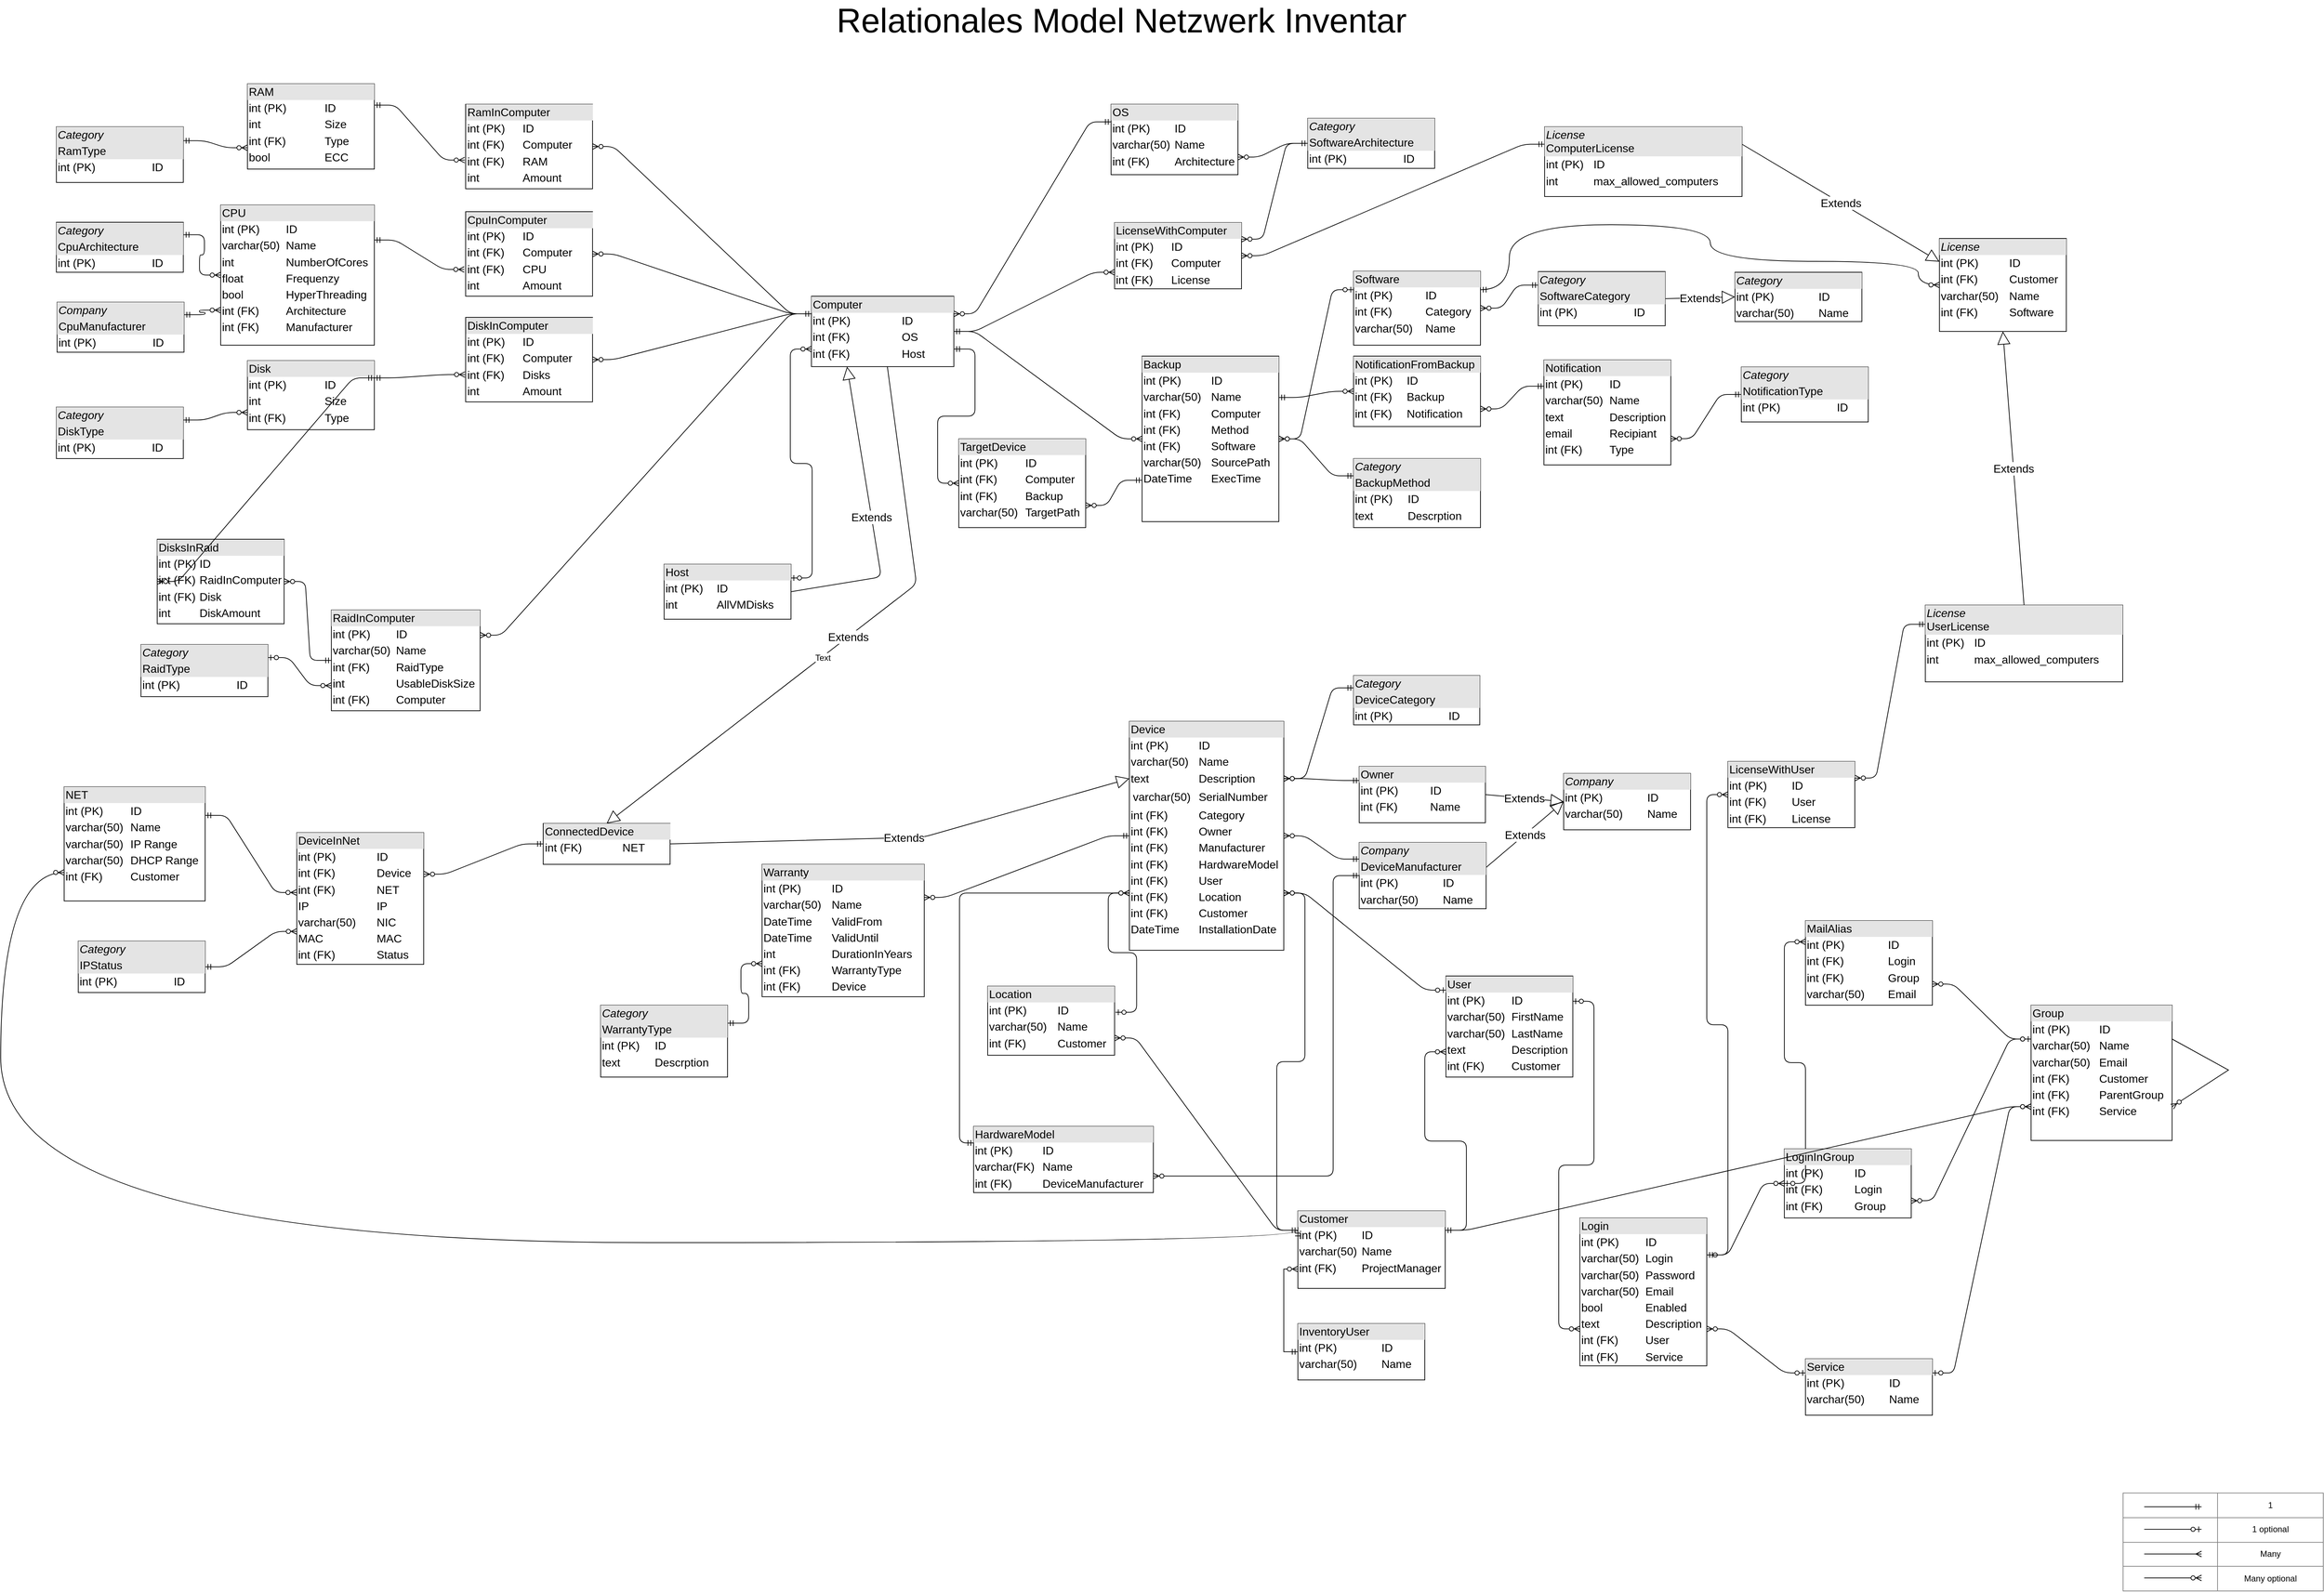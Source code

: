<mxfile version="21.0.6" type="github">
  <diagram id="594d6491-e9ec-02f9-0b96-bfaf76a69a53" name="Page-1">
    <mxGraphModel dx="1195" dy="790" grid="1" gridSize="10" guides="1" tooltips="1" connect="1" arrows="1" fold="1" page="1" pageScale="1" pageWidth="4681" pageHeight="3300" background="#ffffff" math="0" shadow="0">
      <root>
        <mxCell id="0" />
        <mxCell id="1" parent="0" />
        <mxCell id="2" value="&lt;div style=&quot;box-sizing: border-box ; width: 100% ; background: #e4e4e4 ; padding: 2px&quot;&gt;&lt;i&gt;Company&lt;/i&gt;&lt;/div&gt;&lt;table style=&quot;width: 100% ; font-size: 1em&quot; cellspacing=&quot;0&quot; cellpadding=&quot;2&quot;&gt;&lt;tbody&gt;&lt;tr&gt;&lt;td&gt;int (PK)&lt;br&gt;&lt;/td&gt;&lt;td&gt;ID&lt;/td&gt;&lt;/tr&gt;&lt;tr&gt;&lt;td&gt;varchar(50)&lt;br&gt;&lt;/td&gt;&lt;td&gt;Name&lt;br&gt;&lt;/td&gt;&lt;/tr&gt;&lt;tr&gt;&lt;td&gt;&lt;br&gt;&lt;/td&gt;&lt;td&gt;&lt;br&gt;&lt;/td&gt;&lt;/tr&gt;&lt;/tbody&gt;&lt;/table&gt;" style="verticalAlign=top;align=left;overflow=fill;html=1;fillColor=none;gradientColor=none;fontSize=16;" parent="1" vertex="1">
          <mxGeometry x="2277" y="1209" width="180" height="80" as="geometry" />
        </mxCell>
        <mxCell id="3" value="&lt;div style=&quot;box-sizing: border-box ; width: 100% ; background: #e4e4e4 ; padding: 2px&quot;&gt;NET&lt;/div&gt;&lt;table style=&quot;width: 100% ; font-size: 1em&quot; cellspacing=&quot;0&quot; cellpadding=&quot;2&quot;&gt;&lt;tbody&gt;&lt;tr&gt;&lt;td&gt;int (PK)&lt;br&gt;&lt;/td&gt;&lt;td&gt;ID&lt;/td&gt;&lt;/tr&gt;&lt;tr&gt;&lt;td&gt;varchar(50)&lt;br&gt;&lt;/td&gt;&lt;td&gt;Name&lt;br&gt;&lt;/td&gt;&lt;/tr&gt;&lt;tr&gt;&lt;td&gt;varchar(50)&lt;br&gt;&lt;/td&gt;&lt;td&gt;IP Range&lt;br&gt;&lt;/td&gt;&lt;/tr&gt;&lt;tr&gt;&lt;td&gt;varchar(50)&lt;br&gt;&lt;/td&gt;&lt;td&gt;DHCP Range&lt;/td&gt;&lt;/tr&gt;&lt;tr&gt;&lt;td&gt;int (FK)&lt;/td&gt;&lt;td&gt;Customer&lt;/td&gt;&lt;/tr&gt;&lt;tr&gt;&lt;td&gt;&lt;br&gt;&lt;/td&gt;&lt;td&gt;&lt;br&gt;&lt;/td&gt;&lt;/tr&gt;&lt;tr&gt;&lt;td&gt;&lt;br&gt;&lt;/td&gt;&lt;td&gt;&lt;br&gt;&lt;/td&gt;&lt;/tr&gt;&lt;/tbody&gt;&lt;/table&gt;" style="verticalAlign=top;align=left;overflow=fill;html=1;fillColor=none;gradientColor=none;fontSize=16;" parent="1" vertex="1">
          <mxGeometry x="150" y="1228" width="200" height="162" as="geometry" />
        </mxCell>
        <mxCell id="4" value="&lt;div style=&quot;box-sizing: border-box ; width: 100% ; background: #e4e4e4 ; padding: 2px&quot;&gt;User&lt;/div&gt;&lt;table style=&quot;width: 100% ; font-size: 1em&quot; cellspacing=&quot;0&quot; cellpadding=&quot;2&quot;&gt;&lt;tbody&gt;&lt;tr&gt;&lt;td&gt;int (PK)&lt;br&gt;&lt;/td&gt;&lt;td&gt;ID&lt;/td&gt;&lt;/tr&gt;&lt;tr&gt;&lt;td&gt;varchar(50)&lt;br&gt;&lt;/td&gt;&lt;td&gt;FirstName&lt;br&gt;&lt;/td&gt;&lt;/tr&gt;&lt;tr&gt;&lt;td&gt;varchar(50)&lt;/td&gt;&lt;td&gt;LastName&lt;/td&gt;&lt;/tr&gt;&lt;tr&gt;&lt;td&gt;text&lt;/td&gt;&lt;td&gt;Description&lt;/td&gt;&lt;/tr&gt;&lt;tr&gt;&lt;td&gt;int (FK)&lt;/td&gt;&lt;td&gt;Customer&lt;/td&gt;&lt;/tr&gt;&lt;/tbody&gt;&lt;/table&gt;" style="verticalAlign=top;align=left;overflow=fill;html=1;fillColor=none;gradientColor=none;fontSize=16;" parent="1" vertex="1">
          <mxGeometry x="2110" y="1496.5" width="180" height="143.5" as="geometry" />
        </mxCell>
        <mxCell id="6" value="&lt;div style=&quot;box-sizing: border-box ; width: 100% ; background: #e4e4e4 ; padding: 2px&quot;&gt;CPU&lt;/div&gt;&lt;table style=&quot;width: 100% ; font-size: 1em&quot; cellspacing=&quot;0&quot; cellpadding=&quot;2&quot;&gt;&lt;tbody&gt;&lt;tr&gt;&lt;td&gt;int (PK)&lt;br&gt;&lt;/td&gt;&lt;td&gt;ID&lt;/td&gt;&lt;/tr&gt;&lt;tr&gt;&lt;td&gt;varchar(50)&lt;br&gt;&lt;/td&gt;&lt;td&gt;Name&lt;br&gt;&lt;/td&gt;&lt;/tr&gt;&lt;tr&gt;&lt;td&gt;int&lt;/td&gt;&lt;td&gt;NumberOfCores&lt;/td&gt;&lt;/tr&gt;&lt;tr&gt;&lt;td&gt;float&lt;/td&gt;&lt;td&gt;Frequenzy&lt;/td&gt;&lt;/tr&gt;&lt;tr&gt;&lt;td&gt;bool&lt;/td&gt;&lt;td&gt;HyperThreading&lt;/td&gt;&lt;/tr&gt;&lt;tr&gt;&lt;td&gt;int (FK)&lt;/td&gt;&lt;td&gt;Architecture&lt;/td&gt;&lt;/tr&gt;&lt;tr&gt;&lt;td&gt;int (FK)&lt;/td&gt;&lt;td&gt;Manufacturer&lt;/td&gt;&lt;/tr&gt;&lt;tr&gt;&lt;td&gt;&lt;br&gt;&lt;/td&gt;&lt;td&gt;&lt;br&gt;&lt;/td&gt;&lt;/tr&gt;&lt;/tbody&gt;&lt;/table&gt;" style="verticalAlign=top;align=left;overflow=fill;html=1;fillColor=none;gradientColor=none;fontSize=16;" parent="1" vertex="1">
          <mxGeometry x="372" y="402" width="218" height="199" as="geometry" />
        </mxCell>
        <mxCell id="8" value="&lt;div style=&quot;box-sizing: border-box ; width: 100% ; background: #e4e4e4 ; padding: 2px&quot;&gt;Device&lt;/div&gt;&lt;table style=&quot;width: 100% ; font-size: 1em&quot; cellspacing=&quot;0&quot; cellpadding=&quot;2&quot;&gt;&lt;tbody&gt;&lt;tr&gt;&lt;td&gt;int (PK)&lt;br&gt;&lt;/td&gt;&lt;td&gt;ID&lt;/td&gt;&lt;/tr&gt;&lt;tr&gt;&lt;td&gt;varchar(50)&lt;br&gt;&lt;/td&gt;&lt;td&gt;Name&lt;br&gt;&lt;/td&gt;&lt;/tr&gt;&lt;tr&gt;&lt;td&gt;text&lt;/td&gt;&lt;td&gt;Description&lt;/td&gt;&lt;/tr&gt;&lt;tr&gt;&lt;td&gt;&lt;table&gt;&lt;tbody&gt;&lt;tr&gt;&lt;td&gt;varchar(50)&lt;br&gt;&lt;/td&gt;&lt;/tr&gt;&lt;/tbody&gt;&lt;/table&gt;&lt;/td&gt;&lt;td&gt;SerialNumber&lt;br&gt;&lt;/td&gt;&lt;/tr&gt;&lt;tr&gt;&lt;td&gt;int (FK)&lt;/td&gt;&lt;td&gt;Category&lt;/td&gt;&lt;/tr&gt;&lt;tr&gt;&lt;td&gt;int (FK)&lt;br&gt;&lt;/td&gt;&lt;td&gt;Owner&lt;br&gt;&lt;/td&gt;&lt;/tr&gt;&lt;tr&gt;&lt;td&gt;int (FK)&lt;br&gt;&lt;/td&gt;&lt;td&gt;Manufacturer&lt;br&gt;&lt;/td&gt;&lt;/tr&gt;&lt;tr&gt;&lt;td&gt;int (FK)&lt;/td&gt;&lt;td&gt;HardwareModel&lt;/td&gt;&lt;/tr&gt;&lt;tr&gt;&lt;td&gt;int (FK)&lt;br&gt;&lt;/td&gt;&lt;td&gt;User&lt;br&gt;&lt;/td&gt;&lt;/tr&gt;&lt;tr&gt;&lt;td&gt;int (FK)&lt;/td&gt;&lt;td&gt;Location&lt;/td&gt;&lt;/tr&gt;&lt;tr&gt;&lt;td&gt;int (FK)&lt;/td&gt;&lt;td&gt;Customer&lt;/td&gt;&lt;/tr&gt;&lt;tr&gt;&lt;td&gt;DateTime&lt;/td&gt;&lt;td&gt;InstallationDate&lt;/td&gt;&lt;/tr&gt;&lt;/tbody&gt;&lt;/table&gt;" style="verticalAlign=top;align=left;overflow=fill;html=1;fillColor=none;gradientColor=none;fontSize=16;" parent="1" vertex="1">
          <mxGeometry x="1661" y="1135" width="219" height="325" as="geometry" />
        </mxCell>
        <mxCell id="9" value="&lt;div style=&quot;box-sizing: border-box ; width: 100% ; background: #e4e4e4 ; padding: 2px&quot;&gt;Computer&lt;/div&gt;&lt;table style=&quot;width: 100% ; font-size: 1em&quot; cellspacing=&quot;0&quot; cellpadding=&quot;2&quot;&gt;&lt;tbody&gt;&lt;tr&gt;&lt;td&gt;int (PK)&lt;br&gt;&lt;/td&gt;&lt;td&gt;&lt;br&gt;&lt;/td&gt;&lt;td&gt;ID&lt;/td&gt;&lt;/tr&gt;&lt;tr&gt;&lt;td&gt;int (FK)&lt;/td&gt;&lt;td&gt;&lt;br&gt;&lt;/td&gt;&lt;td&gt;OS&lt;/td&gt;&lt;/tr&gt;&lt;tr&gt;&lt;td&gt;int (FK)&lt;/td&gt;&lt;td&gt;&lt;br&gt;&lt;/td&gt;&lt;td&gt;Host&lt;/td&gt;&lt;/tr&gt;&lt;/tbody&gt;&lt;/table&gt;" style="verticalAlign=top;align=left;overflow=fill;html=1;fillColor=none;gradientColor=none;fontSize=16;" parent="1" vertex="1">
          <mxGeometry x="1210" y="531.5" width="202" height="100" as="geometry" />
        </mxCell>
        <mxCell id="11" value="&lt;div style=&quot;box-sizing: border-box ; width: 100% ; background: #e4e4e4 ; padding: 2px&quot;&gt;&lt;i&gt;Company&lt;/i&gt;&lt;br&gt;&lt;/div&gt;&lt;div style=&quot;box-sizing: border-box ; width: 100% ; background: #e4e4e4 ; padding: 2px&quot;&gt;DeviceManufacturer&lt;/div&gt;&lt;table style=&quot;width: 100% ; font-size: 1em&quot; cellspacing=&quot;0&quot; cellpadding=&quot;2&quot;&gt;&lt;tbody&gt;&lt;tr&gt;&lt;td&gt;int (PK)&lt;br&gt;&lt;/td&gt;&lt;td&gt;ID&lt;/td&gt;&lt;/tr&gt;&lt;tr&gt;&lt;td&gt;varchar(50)&lt;/td&gt;&lt;td&gt;Name&lt;br&gt;&lt;/td&gt;&lt;/tr&gt;&lt;tr&gt;&lt;td&gt;&lt;br&gt;&lt;/td&gt;&lt;td&gt;&lt;br&gt;&lt;/td&gt;&lt;/tr&gt;&lt;/tbody&gt;&lt;/table&gt;" style="verticalAlign=top;align=left;overflow=fill;html=1;fillColor=none;gradientColor=none;fontSize=16;" parent="1" vertex="1">
          <mxGeometry x="1987" y="1307" width="180" height="94" as="geometry" />
        </mxCell>
        <mxCell id="12" value="&lt;div style=&quot;box-sizing: border-box ; width: 100% ; background: #e4e4e4 ; padding: 2px&quot;&gt;ConnectedDevice&lt;/div&gt;&lt;table style=&quot;width: 100% ; font-size: 1em&quot; cellspacing=&quot;0&quot; cellpadding=&quot;2&quot;&gt;&lt;tbody&gt;&lt;tr&gt;&lt;td&gt;int (FK)&lt;/td&gt;&lt;td&gt;NET&lt;/td&gt;&lt;/tr&gt;&lt;/tbody&gt;&lt;/table&gt;" style="verticalAlign=top;align=left;overflow=fill;html=1;fillColor=none;gradientColor=none;fontSize=16;" parent="1" vertex="1">
          <mxGeometry x="829.5" y="1280" width="180" height="58" as="geometry" />
        </mxCell>
        <mxCell id="13" value="&lt;div style=&quot;box-sizing: border-box ; width: 100% ; background: #e4e4e4 ; padding: 2px&quot;&gt;&lt;i&gt;Category&lt;/i&gt;&lt;/div&gt;&lt;div style=&quot;box-sizing: border-box ; width: 100% ; background: #e4e4e4 ; padding: 2px&quot;&gt;SoftwareCategory&lt;br&gt;&lt;/div&gt;&lt;table style=&quot;width: 100% ; font-size: 1em&quot; cellspacing=&quot;0&quot; cellpadding=&quot;2&quot;&gt;&lt;tbody&gt;&lt;tr&gt;&lt;td&gt;int (PK)&lt;br&gt;&lt;/td&gt;&lt;td&gt;ID&lt;/td&gt;&lt;/tr&gt;&lt;tr&gt;&lt;td&gt;&lt;br&gt;&lt;/td&gt;&lt;td&gt;&lt;br&gt;&lt;/td&gt;&lt;/tr&gt;&lt;/tbody&gt;&lt;/table&gt;" style="verticalAlign=top;align=left;overflow=fill;html=1;fillColor=none;gradientColor=none;fontSize=16;" parent="1" vertex="1">
          <mxGeometry x="2241" y="496.5" width="180" height="77" as="geometry" />
        </mxCell>
        <mxCell id="14" value="&lt;div style=&quot;box-sizing: border-box ; width: 100% ; background: #e4e4e4 ; padding: 2px&quot;&gt;Backup&lt;/div&gt;&lt;table style=&quot;width: 100% ; font-size: 1em&quot; cellspacing=&quot;0&quot; cellpadding=&quot;2&quot;&gt;&lt;tbody&gt;&lt;tr&gt;&lt;td&gt;int (PK)&lt;br&gt;&lt;/td&gt;&lt;td&gt;ID&lt;/td&gt;&lt;/tr&gt;&lt;tr&gt;&lt;td&gt;varchar(50)&lt;br&gt;&lt;/td&gt;&lt;td&gt;Name&lt;br&gt;&lt;/td&gt;&lt;/tr&gt;&lt;tr&gt;&lt;td&gt;int (FK)&lt;br&gt;&lt;/td&gt;&lt;td&gt;Computer&lt;br&gt;&lt;/td&gt;&lt;/tr&gt;&lt;tr&gt;&lt;td&gt;int (FK)&lt;br&gt;&lt;/td&gt;&lt;td&gt;Method&lt;/td&gt;&lt;/tr&gt;&lt;tr&gt;&lt;td&gt;int (FK)&lt;/td&gt;&lt;td&gt;Software&lt;/td&gt;&lt;/tr&gt;&lt;tr&gt;&lt;td&gt;varchar(50)&lt;/td&gt;&lt;td&gt;SourcePath&lt;/td&gt;&lt;/tr&gt;&lt;tr&gt;&lt;td&gt;DateTime&lt;/td&gt;&lt;td&gt;ExecTime&lt;/td&gt;&lt;/tr&gt;&lt;/tbody&gt;&lt;/table&gt;" style="verticalAlign=top;align=left;overflow=fill;html=1;fillColor=none;gradientColor=none;fontSize=16;" parent="1" vertex="1">
          <mxGeometry x="1679" y="616.5" width="194" height="235" as="geometry" />
        </mxCell>
        <mxCell id="16" value="&lt;div style=&quot;box-sizing: border-box ; width: 100% ; background: #e4e4e4 ; padding: 2px&quot;&gt;RAM&lt;/div&gt;&lt;table style=&quot;width: 100% ; font-size: 1em&quot; cellspacing=&quot;0&quot; cellpadding=&quot;2&quot;&gt;&lt;tbody&gt;&lt;tr&gt;&lt;td&gt;int (PK)&lt;br&gt;&lt;/td&gt;&lt;td&gt;ID&lt;/td&gt;&lt;/tr&gt;&lt;tr&gt;&lt;td&gt;int&lt;/td&gt;&lt;td&gt;Size&lt;/td&gt;&lt;/tr&gt;&lt;tr&gt;&lt;td&gt;int (FK)&lt;/td&gt;&lt;td&gt;Type&lt;/td&gt;&lt;/tr&gt;&lt;tr&gt;&lt;td&gt;bool&lt;/td&gt;&lt;td&gt;ECC&lt;/td&gt;&lt;/tr&gt;&lt;/tbody&gt;&lt;/table&gt;" style="verticalAlign=top;align=left;overflow=fill;html=1;fillColor=none;gradientColor=none;fontSize=16;" parent="1" vertex="1">
          <mxGeometry x="410" y="230" width="180" height="121" as="geometry" />
        </mxCell>
        <mxCell id="17" value="&lt;div style=&quot;box-sizing: border-box ; width: 100% ; background: #e4e4e4 ; padding: 2px&quot;&gt;Disk&lt;/div&gt;&lt;table style=&quot;width: 100% ; font-size: 1em&quot; cellspacing=&quot;0&quot; cellpadding=&quot;2&quot;&gt;&lt;tbody&gt;&lt;tr&gt;&lt;td&gt;int (PK)&lt;br&gt;&lt;/td&gt;&lt;td&gt;ID&lt;/td&gt;&lt;/tr&gt;&lt;tr&gt;&lt;td&gt;int&lt;/td&gt;&lt;td&gt;Size&lt;/td&gt;&lt;/tr&gt;&lt;tr&gt;&lt;td&gt;int (FK)&lt;/td&gt;&lt;td&gt;Type&lt;/td&gt;&lt;/tr&gt;&lt;/tbody&gt;&lt;/table&gt;" style="verticalAlign=top;align=left;overflow=fill;html=1;fillColor=none;gradientColor=none;fontSize=16;" parent="1" vertex="1">
          <mxGeometry x="410" y="623" width="180" height="98" as="geometry" />
        </mxCell>
        <mxCell id="19" value="&lt;div style=&quot;box-sizing: border-box ; width: 100% ; background: #e4e4e4 ; padding: 2px&quot;&gt;DeviceInNet&lt;/div&gt;&lt;table style=&quot;width: 100% ; font-size: 1em&quot; cellspacing=&quot;0&quot; cellpadding=&quot;2&quot;&gt;&lt;tbody&gt;&lt;tr&gt;&lt;td&gt;int (PK)&lt;br&gt;&lt;/td&gt;&lt;td&gt;ID&lt;/td&gt;&lt;/tr&gt;&lt;tr&gt;&lt;td&gt;int (FK)&lt;br&gt;&lt;/td&gt;&lt;td&gt;Device&lt;br&gt;&lt;/td&gt;&lt;/tr&gt;&lt;tr&gt;&lt;td&gt;int (FK)&lt;/td&gt;&lt;td&gt;NET&lt;br&gt;&lt;/td&gt;&lt;/tr&gt;&lt;tr&gt;&lt;td&gt;IP&lt;/td&gt;&lt;td&gt;IP&lt;/td&gt;&lt;/tr&gt;&lt;tr&gt;&lt;td&gt;varchar(50)&lt;/td&gt;&lt;td&gt;NIC&lt;/td&gt;&lt;/tr&gt;&lt;tr&gt;&lt;td&gt;MAC&lt;/td&gt;&lt;td&gt;MAC&lt;/td&gt;&lt;/tr&gt;&lt;tr&gt;&lt;td&gt;int (FK)&lt;/td&gt;&lt;td&gt;Status&lt;/td&gt;&lt;/tr&gt;&lt;/tbody&gt;&lt;/table&gt;" style="verticalAlign=top;align=left;overflow=fill;html=1;fillColor=none;gradientColor=none;fontSize=16;" parent="1" vertex="1">
          <mxGeometry x="480" y="1293" width="180" height="187" as="geometry" />
        </mxCell>
        <mxCell id="21" value="&lt;div style=&quot;box-sizing: border-box ; width: 100% ; background: #e4e4e4 ; padding: 2px&quot;&gt;LicenseWithComputer&lt;/div&gt;&lt;table style=&quot;width: 100% ; font-size: 1em&quot; cellspacing=&quot;0&quot; cellpadding=&quot;2&quot;&gt;&lt;tbody&gt;&lt;tr&gt;&lt;td&gt;int (PK)&lt;br&gt;&lt;/td&gt;&lt;td&gt;ID&lt;/td&gt;&lt;/tr&gt;&lt;tr&gt;&lt;td&gt;int (FK)&lt;br&gt;&lt;/td&gt;&lt;td&gt;Computer&lt;br&gt;&lt;/td&gt;&lt;/tr&gt;&lt;tr&gt;&lt;td&gt;int (FK)&lt;br&gt;&lt;/td&gt;&lt;td&gt;License&lt;br&gt;&lt;/td&gt;&lt;/tr&gt;&lt;tr&gt;&lt;td&gt;&lt;br&gt;&lt;/td&gt;&lt;td&gt;&lt;br&gt;&lt;/td&gt;&lt;/tr&gt;&lt;/tbody&gt;&lt;/table&gt;" style="verticalAlign=top;align=left;overflow=fill;html=1;fillColor=none;gradientColor=none;fontSize=16;" parent="1" vertex="1">
          <mxGeometry x="1640" y="427" width="180" height="94" as="geometry" />
        </mxCell>
        <mxCell id="27" value="&lt;div style=&quot;box-sizing: border-box ; width: 100% ; background: #e4e4e4 ; padding: 2px&quot;&gt;Software&lt;/div&gt;&lt;table style=&quot;width: 100% ; font-size: 1em&quot; cellspacing=&quot;0&quot; cellpadding=&quot;2&quot;&gt;&lt;tbody&gt;&lt;tr&gt;&lt;td&gt;int (PK)&lt;br&gt;&lt;/td&gt;&lt;td&gt;ID&lt;/td&gt;&lt;/tr&gt;&lt;tr&gt;&lt;td&gt;int (FK)&lt;br&gt;&lt;/td&gt;&lt;td&gt;Category&lt;br&gt;&lt;/td&gt;&lt;/tr&gt;&lt;tr&gt;&lt;td&gt;varchar(50)&lt;br&gt;&lt;/td&gt;&lt;td&gt;Name&lt;/td&gt;&lt;/tr&gt;&lt;/tbody&gt;&lt;/table&gt;" style="verticalAlign=top;align=left;overflow=fill;html=1;fillColor=none;gradientColor=none;fontSize=16;" parent="1" vertex="1">
          <mxGeometry x="1979" y="496" width="180" height="105" as="geometry" />
        </mxCell>
        <mxCell id="31" value="&lt;div style=&quot;box-sizing: border-box ; width: 100% ; background: #e4e4e4 ; padding: 2px&quot;&gt;RamInComputer&lt;br&gt;&lt;/div&gt;&lt;table style=&quot;width: 100% ; font-size: 1em&quot; cellspacing=&quot;0&quot; cellpadding=&quot;2&quot;&gt;&lt;tbody&gt;&lt;tr&gt;&lt;td&gt;int (PK)&lt;br&gt;&lt;/td&gt;&lt;td&gt;ID&lt;/td&gt;&lt;/tr&gt;&lt;tr&gt;&lt;td&gt;int (FK)&lt;br&gt;&lt;/td&gt;&lt;td&gt;Computer&lt;br&gt;&lt;/td&gt;&lt;/tr&gt;&lt;tr&gt;&lt;td&gt;int (FK)&lt;br&gt;&lt;/td&gt;&lt;td&gt;RAM&lt;br&gt;&lt;/td&gt;&lt;/tr&gt;&lt;tr&gt;&lt;td&gt;int&lt;br&gt;&lt;/td&gt;&lt;td&gt;Amount&lt;br&gt;&lt;/td&gt;&lt;/tr&gt;&lt;tr&gt;&lt;td&gt;&lt;br&gt;&lt;/td&gt;&lt;td&gt;&lt;br&gt;&lt;/td&gt;&lt;/tr&gt;&lt;/tbody&gt;&lt;/table&gt;" style="verticalAlign=top;align=left;overflow=fill;html=1;fillColor=none;gradientColor=none;fontSize=16;" parent="1" vertex="1">
          <mxGeometry x="719.5" y="259" width="180" height="120" as="geometry" />
        </mxCell>
        <mxCell id="32" value="&lt;div style=&quot;box-sizing: border-box ; width: 100% ; background: #e4e4e4 ; padding: 2px&quot;&gt;DiskInComputer&lt;br&gt;&lt;/div&gt;&lt;table style=&quot;width: 100% ; font-size: 1em&quot; cellspacing=&quot;0&quot; cellpadding=&quot;2&quot;&gt;&lt;tbody&gt;&lt;tr&gt;&lt;td&gt;int (PK)&lt;br&gt;&lt;/td&gt;&lt;td&gt;ID&lt;/td&gt;&lt;/tr&gt;&lt;tr&gt;&lt;td&gt;int (FK)&lt;br&gt;&lt;/td&gt;&lt;td&gt;Computer&lt;br&gt;&lt;/td&gt;&lt;/tr&gt;&lt;tr&gt;&lt;td&gt;int (FK)&lt;br&gt;&lt;/td&gt;&lt;td&gt;Disks&lt;br&gt;&lt;/td&gt;&lt;/tr&gt;&lt;tr&gt;&lt;td&gt;int&lt;br&gt;&lt;/td&gt;&lt;td&gt;Amount&lt;br&gt;&lt;/td&gt;&lt;/tr&gt;&lt;tr&gt;&lt;td&gt;&lt;br&gt;&lt;/td&gt;&lt;td&gt;&lt;br&gt;&lt;/td&gt;&lt;/tr&gt;&lt;/tbody&gt;&lt;/table&gt;" style="verticalAlign=top;align=left;overflow=fill;html=1;fillColor=none;gradientColor=none;fontSize=16;" parent="1" vertex="1">
          <mxGeometry x="719.5" y="561.5" width="180" height="120" as="geometry" />
        </mxCell>
        <mxCell id="33" value="&lt;div style=&quot;box-sizing: border-box ; width: 100% ; background: #e4e4e4 ; padding: 2px&quot;&gt;CpuInComputer&lt;br&gt;&lt;/div&gt;&lt;table style=&quot;width: 100% ; font-size: 1em&quot; cellspacing=&quot;0&quot; cellpadding=&quot;2&quot;&gt;&lt;tbody&gt;&lt;tr&gt;&lt;td&gt;int (PK)&lt;br&gt;&lt;/td&gt;&lt;td&gt;ID&lt;/td&gt;&lt;/tr&gt;&lt;tr&gt;&lt;td&gt;int (FK)&lt;br&gt;&lt;/td&gt;&lt;td&gt;Computer&lt;br&gt;&lt;/td&gt;&lt;/tr&gt;&lt;tr&gt;&lt;td&gt;int (FK)&lt;br&gt;&lt;/td&gt;&lt;td&gt;CPU&lt;/td&gt;&lt;/tr&gt;&lt;tr&gt;&lt;td&gt;int&lt;br&gt;&lt;/td&gt;&lt;td&gt;Amount&lt;br&gt;&lt;/td&gt;&lt;/tr&gt;&lt;tr&gt;&lt;td&gt;&lt;br&gt;&lt;/td&gt;&lt;td&gt;&lt;br&gt;&lt;/td&gt;&lt;/tr&gt;&lt;/tbody&gt;&lt;/table&gt;" style="verticalAlign=top;align=left;overflow=fill;html=1;fillColor=none;gradientColor=none;fontSize=16;" parent="1" vertex="1">
          <mxGeometry x="719.5" y="411.5" width="180" height="120" as="geometry" />
        </mxCell>
        <mxCell id="35" value="&lt;div style=&quot;box-sizing: border-box ; width: 100% ; background: #e4e4e4 ; padding: 2px&quot;&gt;RaidInComputer&lt;br&gt;&lt;/div&gt;&lt;table style=&quot;width: 100% ; font-size: 1em&quot; cellspacing=&quot;0&quot; cellpadding=&quot;2&quot;&gt;&lt;tbody&gt;&lt;tr&gt;&lt;td&gt;int (PK)&lt;br&gt;&lt;/td&gt;&lt;td&gt;ID&lt;/td&gt;&lt;/tr&gt;&lt;tr&gt;&lt;td&gt;varchar(50)&lt;br&gt;&lt;/td&gt;&lt;td&gt;Name&lt;br&gt;&lt;/td&gt;&lt;/tr&gt;&lt;tr&gt;&lt;td&gt;int (FK)&lt;/td&gt;&lt;td&gt;RaidType&lt;/td&gt;&lt;/tr&gt;&lt;tr&gt;&lt;td&gt;int&lt;/td&gt;&lt;td&gt;UsableDiskSize&lt;/td&gt;&lt;/tr&gt;&lt;tr&gt;&lt;td&gt;int (FK)&lt;/td&gt;&lt;td&gt;Computer&lt;/td&gt;&lt;/tr&gt;&lt;/tbody&gt;&lt;/table&gt;" style="verticalAlign=top;align=left;overflow=fill;html=1;fillColor=none;gradientColor=none;fontSize=16;" parent="1" vertex="1">
          <mxGeometry x="529" y="977" width="211" height="143" as="geometry" />
        </mxCell>
        <mxCell id="43" value="&lt;div style=&quot;box-sizing: border-box ; width: 100% ; background: #e4e4e4 ; padding: 2px&quot;&gt;&lt;i&gt;Category&lt;/i&gt;&lt;br&gt;&lt;/div&gt;&lt;div style=&quot;box-sizing: border-box ; width: 100% ; background: #e4e4e4 ; padding: 2px&quot;&gt;BackupMethod&lt;/div&gt;&lt;table style=&quot;width: 100% ; font-size: 1em&quot; cellspacing=&quot;0&quot; cellpadding=&quot;2&quot;&gt;&lt;tbody&gt;&lt;tr&gt;&lt;td&gt;int (PK)&lt;br&gt;&lt;/td&gt;&lt;td&gt;ID&lt;/td&gt;&lt;/tr&gt;&lt;tr&gt;&lt;td&gt;text&lt;/td&gt;&lt;td&gt;Descrption&lt;/td&gt;&lt;/tr&gt;&lt;/tbody&gt;&lt;/table&gt;" style="verticalAlign=top;align=left;overflow=fill;html=1;fillColor=none;gradientColor=none;fontSize=16;" parent="1" vertex="1">
          <mxGeometry x="1979" y="762" width="180" height="98" as="geometry" />
        </mxCell>
        <mxCell id="49" value="Extends" style="endArrow=block;endSize=16;endFill=0;html=1;fontSize=16;entryX=0.5;entryY=0;" parent="1" source="9" target="12" edge="1">
          <mxGeometry width="160" relative="1" as="geometry">
            <mxPoint x="1238.5" y="1389.5" as="sourcePoint" />
            <mxPoint x="1508.5" y="1159.5" as="targetPoint" />
            <Array as="points">
              <mxPoint x="1359" y="940" />
            </Array>
          </mxGeometry>
        </mxCell>
        <mxCell id="188" value="Text" style="text;html=1;resizable=0;points=[];align=center;verticalAlign=middle;labelBackgroundColor=#ffffff;" parent="49" vertex="1" connectable="0">
          <mxGeometry x="0.043" y="-38" relative="1" as="geometry">
            <mxPoint x="1" y="49" as="offset" />
          </mxGeometry>
        </mxCell>
        <mxCell id="53" value="Extends" style="endArrow=block;endSize=16;endFill=0;html=1;fontSize=16;entryX=0;entryY=0.25;exitX=1;exitY=0.5;" parent="1" source="12" target="8" edge="1">
          <mxGeometry width="160" relative="1" as="geometry">
            <mxPoint x="1421.053" y="899.5" as="sourcePoint" />
            <mxPoint x="1208.643" y="1259.643" as="targetPoint" />
            <Array as="points">
              <mxPoint x="1368.5" y="1299.5" />
            </Array>
          </mxGeometry>
        </mxCell>
        <mxCell id="60" value="&lt;div style=&quot;box-sizing: border-box ; width: 100% ; background: #e4e4e4 ; padding: 2px&quot;&gt;Warranty&lt;br&gt;&lt;/div&gt;&lt;table style=&quot;width: 100% ; font-size: 1em&quot; cellspacing=&quot;0&quot; cellpadding=&quot;2&quot;&gt;&lt;tbody&gt;&lt;tr&gt;&lt;td&gt;int (PK)&lt;br&gt;&lt;/td&gt;&lt;td&gt;ID&lt;/td&gt;&lt;/tr&gt;&lt;tr&gt;&lt;td&gt;varchar(50)&lt;/td&gt;&lt;td&gt;Name&lt;/td&gt;&lt;/tr&gt;&lt;tr&gt;&lt;td&gt;DateTime&lt;br&gt;&lt;/td&gt;&lt;td&gt;ValidFrom&lt;/td&gt;&lt;/tr&gt;&lt;tr&gt;&lt;td&gt;DateTime&lt;/td&gt;&lt;td&gt;ValidUntil&lt;/td&gt;&lt;/tr&gt;&lt;tr&gt;&lt;td&gt;int&lt;/td&gt;&lt;td&gt;DurationInYears&lt;br&gt;&lt;/td&gt;&lt;/tr&gt;&lt;tr&gt;&lt;td&gt;int (FK)&lt;/td&gt;&lt;td&gt;WarrantyType&lt;/td&gt;&lt;/tr&gt;&lt;tr&gt;&lt;td&gt;int (FK)&lt;/td&gt;&lt;td&gt;Device&lt;/td&gt;&lt;/tr&gt;&lt;/tbody&gt;&lt;/table&gt;" style="verticalAlign=top;align=left;overflow=fill;html=1;fillColor=none;gradientColor=none;fontSize=16;" parent="1" vertex="1">
          <mxGeometry x="1140" y="1338" width="230" height="188" as="geometry" />
        </mxCell>
        <mxCell id="62" value="&lt;div style=&quot;box-sizing: border-box ; width: 100% ; background: #e4e4e4 ; padding: 2px&quot;&gt;MailAlias&lt;/div&gt;&lt;table style=&quot;width: 100% ; font-size: 1em&quot; cellspacing=&quot;0&quot; cellpadding=&quot;2&quot;&gt;&lt;tbody&gt;&lt;tr&gt;&lt;td&gt;int (PK)&lt;br&gt;&lt;/td&gt;&lt;td&gt;ID&lt;/td&gt;&lt;/tr&gt;&lt;tr&gt;&lt;td&gt;int (FK)&lt;/td&gt;&lt;td&gt;Login&lt;/td&gt;&lt;/tr&gt;&lt;tr&gt;&lt;td&gt;int (FK)&lt;/td&gt;&lt;td&gt;Group&lt;/td&gt;&lt;/tr&gt;&lt;tr&gt;&lt;td&gt;varchar(50)&lt;br&gt;&lt;/td&gt;&lt;td&gt;Email&lt;br&gt;&lt;/td&gt;&lt;/tr&gt;&lt;/tbody&gt;&lt;/table&gt;" style="verticalAlign=top;align=left;overflow=fill;html=1;fillColor=none;gradientColor=none;fontSize=16;" parent="1" vertex="1">
          <mxGeometry x="2620" y="1418" width="180" height="120" as="geometry" />
        </mxCell>
        <mxCell id="82" value="" style="edgeStyle=entityRelationEdgeStyle;fontSize=12;html=1;endArrow=ERzeroToMany;endFill=1;exitX=0;exitY=0.5;startArrow=ERzeroToOne;startFill=1;exitDx=0;exitDy=0;entryX=0;entryY=0.25;entryDx=0;entryDy=0;" parent="1" source="165" target="62" edge="1">
          <mxGeometry width="100" height="100" relative="1" as="geometry">
            <mxPoint x="2260" y="1876" as="sourcePoint" />
            <mxPoint x="2580" y="1450" as="targetPoint" />
          </mxGeometry>
        </mxCell>
        <mxCell id="85" value="" style="edgeStyle=entityRelationEdgeStyle;fontSize=12;html=1;endArrow=ERzeroToOne;endFill=1;exitX=1;exitY=0.75;entryX=0.001;entryY=0.14;entryPerimeter=0;startArrow=ERzeroToMany;startFill=1;" parent="1" source="8" target="4" edge="1">
          <mxGeometry width="100" height="100" relative="1" as="geometry">
            <mxPoint x="1909.879" y="1466.879" as="sourcePoint" />
            <mxPoint x="1660.5" y="1577.5" as="targetPoint" />
          </mxGeometry>
        </mxCell>
        <mxCell id="89" value="" style="edgeStyle=entityRelationEdgeStyle;fontSize=12;html=1;endArrow=ERmandOne;endFill=0;entryX=0;entryY=0.25;startArrow=ERzeroToMany;startFill=1;exitX=1;exitY=0.5;" parent="1" source="8" target="11" edge="1">
          <mxGeometry width="100" height="100" relative="1" as="geometry">
            <mxPoint x="1850" y="1241.5" as="sourcePoint" />
            <mxPoint x="1951.07" y="1262.756" as="targetPoint" />
          </mxGeometry>
        </mxCell>
        <mxCell id="92" value="&lt;div style=&quot;box-sizing: border-box ; width: 100% ; background: #e4e4e4 ; padding: 2px&quot;&gt;Owner&lt;/div&gt;&lt;table style=&quot;width: 100% ; font-size: 1em&quot; cellspacing=&quot;0&quot; cellpadding=&quot;2&quot;&gt;&lt;tbody&gt;&lt;tr&gt;&lt;td&gt;int (PK)&lt;br&gt;&lt;/td&gt;&lt;td&gt;ID&lt;/td&gt;&lt;/tr&gt;&lt;tr&gt;&lt;td&gt;int (FK)&lt;br&gt;&lt;/td&gt;&lt;td&gt;Name&lt;br&gt;&lt;/td&gt;&lt;/tr&gt;&lt;tr&gt;&lt;td&gt;&lt;br&gt;&lt;/td&gt;&lt;td&gt;&lt;br&gt;&lt;/td&gt;&lt;/tr&gt;&lt;/tbody&gt;&lt;/table&gt;" style="verticalAlign=top;align=left;overflow=fill;html=1;fillColor=none;gradientColor=none;fontSize=16;" parent="1" vertex="1">
          <mxGeometry x="1987" y="1199" width="179" height="80" as="geometry" />
        </mxCell>
        <mxCell id="93" value="" style="edgeStyle=entityRelationEdgeStyle;fontSize=12;html=1;endArrow=ERmandOne;endFill=0;startArrow=ERzeroToMany;startFill=1;exitX=1;exitY=0.25;entryX=0;entryY=0.25;" parent="1" source="8" target="92" edge="1">
          <mxGeometry width="100" height="100" relative="1" as="geometry">
            <mxPoint x="1850" y="1217.5" as="sourcePoint" />
            <mxPoint x="1949" y="1160.5" as="targetPoint" />
          </mxGeometry>
        </mxCell>
        <mxCell id="94" value="Extends" style="endArrow=block;endSize=16;endFill=0;html=1;fontSize=16;entryX=0;entryY=0.5;exitX=1;exitY=0.5;" parent="1" source="92" target="2" edge="1">
          <mxGeometry width="160" relative="1" as="geometry">
            <mxPoint x="1689.553" y="889" as="sourcePoint" />
            <mxPoint x="1477" y="1249" as="targetPoint" />
            <Array as="points" />
          </mxGeometry>
        </mxCell>
        <mxCell id="95" value="Extends" style="endArrow=block;endSize=16;endFill=0;html=1;fontSize=16;entryX=0;entryY=0.5;exitX=1.001;exitY=0.375;exitPerimeter=0;" parent="1" source="11" target="2" edge="1">
          <mxGeometry width="160" relative="1" as="geometry">
            <mxPoint x="2169" y="1337" as="sourcePoint" />
            <mxPoint x="2287" y="1259" as="targetPoint" />
            <Array as="points" />
          </mxGeometry>
        </mxCell>
        <mxCell id="97" value="" style="edgeStyle=entityRelationEdgeStyle;fontSize=12;html=1;endArrow=ERmandOne;endFill=0;entryX=0;entryY=0.5;exitX=1;exitY=0.25;startArrow=ERzeroToMany;startFill=1;" parent="1" source="60" target="8" edge="1">
          <mxGeometry width="100" height="100" relative="1" as="geometry">
            <mxPoint x="1250.5" y="1517.5" as="sourcePoint" />
            <mxPoint x="1418.5" y="1387.5" as="targetPoint" />
          </mxGeometry>
        </mxCell>
        <mxCell id="98" value="" style="edgeStyle=entityRelationEdgeStyle;fontSize=12;html=1;endArrow=ERmandOne;entryX=0;entryY=0.5;startArrow=ERzeroToMany;startFill=1;" parent="1" target="12" edge="1">
          <mxGeometry width="100" height="100" relative="1" as="geometry">
            <mxPoint x="660.5" y="1352" as="sourcePoint" />
            <mxPoint x="801.5" y="1398" as="targetPoint" />
          </mxGeometry>
        </mxCell>
        <mxCell id="99" value="" style="edgeStyle=entityRelationEdgeStyle;fontSize=12;html=1;endArrow=ERzeroToMany;exitX=1;exitY=0.25;startArrow=ERmandOne;startFill=0;endFill=1;" parent="1" source="3" edge="1">
          <mxGeometry width="100" height="100" relative="1" as="geometry">
            <mxPoint x="310" y="1419.5" as="sourcePoint" />
            <mxPoint x="479.5" y="1378" as="targetPoint" />
          </mxGeometry>
        </mxCell>
        <mxCell id="100" value="" style="edgeStyle=entityRelationEdgeStyle;fontSize=12;html=1;endArrow=ERzeroToMany;exitX=1;exitY=0.25;startArrow=ERmandOne;startFill=0;endFill=1;entryX=-0.005;entryY=0.677;entryPerimeter=0;" parent="1" source="17" target="32" edge="1">
          <mxGeometry width="100" height="100" relative="1" as="geometry">
            <mxPoint x="581.333" y="539.333" as="sourcePoint" />
            <mxPoint x="711" y="651.5" as="targetPoint" />
          </mxGeometry>
        </mxCell>
        <mxCell id="101" value="" style="edgeStyle=entityRelationEdgeStyle;fontSize=12;html=1;endArrow=ERzeroToMany;startArrow=ERmandOne;startFill=0;endFill=1;entryX=-0.007;entryY=0.66;entryPerimeter=0;exitX=1;exitY=0.25;" parent="1" source="16" target="31" edge="1">
          <mxGeometry width="100" height="100" relative="1" as="geometry">
            <mxPoint x="591.5" y="291.5" as="sourcePoint" />
            <mxPoint x="731.0" y="379" as="targetPoint" />
          </mxGeometry>
        </mxCell>
        <mxCell id="102" value="" style="edgeStyle=entityRelationEdgeStyle;fontSize=12;html=1;endArrow=ERzeroToMany;exitX=1;exitY=0.25;startArrow=ERmandOne;startFill=0;endFill=1;" parent="1" source="6" edge="1">
          <mxGeometry width="100" height="100" relative="1" as="geometry">
            <mxPoint x="581.333" y="385.333" as="sourcePoint" />
            <mxPoint x="717.5" y="493.5" as="targetPoint" />
          </mxGeometry>
        </mxCell>
        <mxCell id="103" value="" style="edgeStyle=entityRelationEdgeStyle;fontSize=12;html=1;endArrow=ERmandOne;startArrow=ERzeroToMany;startFill=1;endFill=0;exitX=1;exitY=0.5;entryX=0;entryY=0.25;" parent="1" source="31" target="9" edge="1">
          <mxGeometry width="100" height="100" relative="1" as="geometry">
            <mxPoint x="1010.5" y="759.5" as="sourcePoint" />
            <mxPoint x="1286.5" y="754.5" as="targetPoint" />
          </mxGeometry>
        </mxCell>
        <mxCell id="104" value="" style="edgeStyle=entityRelationEdgeStyle;fontSize=12;html=1;endArrow=ERmandOne;startArrow=ERzeroToMany;startFill=1;endFill=0;entryX=0;entryY=0.25;exitX=1;exitY=0.5;" parent="1" source="33" target="9" edge="1">
          <mxGeometry width="100" height="100" relative="1" as="geometry">
            <mxPoint x="948.5" y="806.879" as="sourcePoint" />
            <mxPoint x="1296.776" y="764.81" as="targetPoint" />
          </mxGeometry>
        </mxCell>
        <mxCell id="105" value="" style="edgeStyle=entityRelationEdgeStyle;fontSize=12;html=1;endArrow=ERmandOne;startArrow=ERzeroToMany;startFill=1;endFill=0;entryX=0;entryY=0.25;exitX=1;exitY=0.5;" parent="1" source="32" target="9" edge="1">
          <mxGeometry width="100" height="100" relative="1" as="geometry">
            <mxPoint x="940" y="1089.379" as="sourcePoint" />
            <mxPoint x="1288.276" y="1047.31" as="targetPoint" />
          </mxGeometry>
        </mxCell>
        <mxCell id="109" value="" style="edgeStyle=entityRelationEdgeStyle;fontSize=12;html=1;endArrow=ERzeroToMany;exitX=1;exitY=0.25;startArrow=ERzeroToOne;startFill=1;endFill=1;entryX=0;entryY=0.75;" parent="1" source="166" target="35" edge="1">
          <mxGeometry width="100" height="100" relative="1" as="geometry">
            <mxPoint x="857.069" y="755.069" as="sourcePoint" />
            <mxPoint x="1013.621" y="789.552" as="targetPoint" />
          </mxGeometry>
        </mxCell>
        <mxCell id="111" value="&lt;div style=&quot;box-sizing: border-box ; width: 100% ; background: #e4e4e4 ; padding: 2px&quot;&gt;Location&lt;/div&gt;&lt;table style=&quot;width: 100% ; font-size: 1em&quot; cellspacing=&quot;0&quot; cellpadding=&quot;2&quot;&gt;&lt;tbody&gt;&lt;tr&gt;&lt;td&gt;int (PK)&lt;br&gt;&lt;/td&gt;&lt;td&gt;ID&lt;/td&gt;&lt;/tr&gt;&lt;tr&gt;&lt;td&gt;varchar(50)&lt;br&gt;&lt;/td&gt;&lt;td&gt;Name&lt;br&gt;&lt;/td&gt;&lt;/tr&gt;&lt;tr&gt;&lt;td&gt;int (FK)&lt;/td&gt;&lt;td&gt;Customer&lt;/td&gt;&lt;/tr&gt;&lt;tr&gt;&lt;td&gt;&lt;br&gt;&lt;/td&gt;&lt;td&gt;&lt;br&gt;&lt;/td&gt;&lt;/tr&gt;&lt;/tbody&gt;&lt;/table&gt;" style="verticalAlign=top;align=left;overflow=fill;html=1;fillColor=none;gradientColor=none;fontSize=16;" parent="1" vertex="1">
          <mxGeometry x="1460" y="1511" width="180" height="98" as="geometry" />
        </mxCell>
        <mxCell id="112" value="" style="edgeStyle=entityRelationEdgeStyle;fontSize=12;html=1;endArrow=ERzeroToMany;endFill=1;entryX=0;entryY=0.75;exitX=1.007;exitY=0.378;exitPerimeter=0;startArrow=ERzeroToOne;startFill=1;" parent="1" source="111" target="8" edge="1">
          <mxGeometry width="100" height="100" relative="1" as="geometry">
            <mxPoint x="1340.286" y="1507.643" as="sourcePoint" />
            <mxPoint x="1448.286" y="1480.786" as="targetPoint" />
          </mxGeometry>
        </mxCell>
        <mxCell id="113" value="" style="edgeStyle=entityRelationEdgeStyle;fontSize=12;html=1;endArrow=ERzeroToMany;startArrow=ERmandOne;exitX=1;exitY=0.5;entryX=0;entryY=0.5;" parent="1" source="9" target="14" edge="1">
          <mxGeometry width="100" height="100" relative="1" as="geometry">
            <mxPoint x="1618.5" y="1109.5" as="sourcePoint" />
            <mxPoint x="1718.5" y="1009.5" as="targetPoint" />
          </mxGeometry>
        </mxCell>
        <mxCell id="114" value="" style="edgeStyle=entityRelationEdgeStyle;fontSize=12;html=1;endArrow=ERzeroToMany;startArrow=ERmandOne;exitX=1;exitY=0.5;entryX=0;entryY=0.75;" parent="1" source="9" target="21" edge="1">
          <mxGeometry width="100" height="100" relative="1" as="geometry">
            <mxPoint x="1478.845" y="771.707" as="sourcePoint" />
            <mxPoint x="1538.155" y="974.466" as="targetPoint" />
          </mxGeometry>
        </mxCell>
        <mxCell id="115" value="" style="edgeStyle=entityRelationEdgeStyle;fontSize=12;html=1;endArrow=ERmandOne;startArrow=ERzeroToMany;exitX=1;exitY=0.5;entryX=0;entryY=0.25;startFill=1;endFill=0;entryDx=0;entryDy=0;" parent="1" source="21" target="-Lb4kKhNQXtFqkJuloxT-228" edge="1">
          <mxGeometry width="100" height="100" relative="1" as="geometry">
            <mxPoint x="1595" y="478.667" as="sourcePoint" />
            <mxPoint x="1650" y="486" as="targetPoint" />
          </mxGeometry>
        </mxCell>
        <mxCell id="117" value="" style="edgeStyle=entityRelationEdgeStyle;fontSize=12;html=1;endArrow=ERmandOne;endFill=0;entryX=0;entryY=0.25;exitX=1;exitY=0.5;startArrow=ERzeroToMany;startFill=1;" parent="1" source="27" target="13" edge="1">
          <mxGeometry width="100" height="100" relative="1" as="geometry">
            <mxPoint x="2319" y="779.5" as="sourcePoint" />
            <mxPoint x="2419" y="679.5" as="targetPoint" />
          </mxGeometry>
        </mxCell>
        <mxCell id="119" value="" style="edgeStyle=entityRelationEdgeStyle;fontSize=12;html=1;endArrow=ERmandOne;startArrow=ERzeroToMany;exitX=1;exitY=0.5;entryX=0;entryY=0.25;startFill=1;endFill=0;" parent="1" source="14" target="43" edge="1">
          <mxGeometry width="100" height="100" relative="1" as="geometry">
            <mxPoint x="1820.143" y="511" as="sourcePoint" />
            <mxPoint x="1875" y="538.429" as="targetPoint" />
          </mxGeometry>
        </mxCell>
        <mxCell id="121" value="&lt;font style=&quot;font-size: 48px&quot;&gt;Relationales Model Netzwerk Inventar&lt;/font&gt;" style="text;html=1;strokeColor=none;fillColor=none;align=center;verticalAlign=middle;whiteSpace=wrap;rounded=0;" parent="1" vertex="1">
          <mxGeometry x="1172" y="120" width="956" height="40" as="geometry" />
        </mxCell>
        <mxCell id="133" value="&lt;div style=&quot;box-sizing: border-box ; width: 100% ; background: #e4e4e4 ; padding: 2px&quot;&gt;&lt;i&gt;Category&lt;/i&gt;&lt;br&gt;&lt;/div&gt;&lt;div style=&quot;box-sizing: border-box ; width: 100% ; background: #e4e4e4 ; padding: 2px&quot;&gt;WarrantyType&lt;/div&gt;&lt;table style=&quot;width: 100% ; font-size: 1em&quot; cellspacing=&quot;0&quot; cellpadding=&quot;2&quot;&gt;&lt;tbody&gt;&lt;tr&gt;&lt;td&gt;int (PK)&lt;br&gt;&lt;/td&gt;&lt;td&gt;ID&lt;/td&gt;&lt;/tr&gt;&lt;tr&gt;&lt;td&gt;text&lt;/td&gt;&lt;td&gt;Descrption&lt;/td&gt;&lt;/tr&gt;&lt;/tbody&gt;&lt;/table&gt;" style="verticalAlign=top;align=left;overflow=fill;html=1;fillColor=none;gradientColor=none;fontSize=16;" parent="1" vertex="1">
          <mxGeometry x="911" y="1538" width="180" height="102" as="geometry" />
        </mxCell>
        <mxCell id="135" value="" style="edgeStyle=entityRelationEdgeStyle;fontSize=12;html=1;endArrow=ERzeroToMany;entryX=0;entryY=0.75;startArrow=ERmandOne;startFill=0;exitX=1;exitY=0.25;endFill=1;" parent="1" source="133" target="60" edge="1">
          <mxGeometry width="100" height="100" relative="1" as="geometry">
            <mxPoint x="949.5" y="1331.5" as="sourcePoint" />
            <mxPoint x="1118.845" y="1299.293" as="targetPoint" />
          </mxGeometry>
        </mxCell>
        <mxCell id="hRhUuDC4cLBiLZFLcVm4-230" style="edgeStyle=orthogonalEdgeStyle;rounded=0;orthogonalLoop=1;jettySize=auto;html=1;exitX=0;exitY=0.75;exitDx=0;exitDy=0;entryX=0;entryY=0.5;entryDx=0;entryDy=0;startArrow=ERzeroToMany;startFill=0;endArrow=ERmandOne;endFill=0;" edge="1" parent="1" source="140" target="hRhUuDC4cLBiLZFLcVm4-229">
          <mxGeometry relative="1" as="geometry" />
        </mxCell>
        <mxCell id="140" value="&lt;div style=&quot;box-sizing: border-box ; width: 100% ; background: #e4e4e4 ; padding: 2px&quot;&gt;Customer&lt;/div&gt;&lt;table style=&quot;width: 100% ; font-size: 1em&quot; cellspacing=&quot;0&quot; cellpadding=&quot;2&quot;&gt;&lt;tbody&gt;&lt;tr&gt;&lt;td&gt;int (PK)&lt;br&gt;&lt;/td&gt;&lt;td&gt;ID&lt;/td&gt;&lt;/tr&gt;&lt;tr&gt;&lt;td&gt;varchar(50)&lt;br&gt;&lt;/td&gt;&lt;td&gt;Name&lt;br&gt;&lt;/td&gt;&lt;/tr&gt;&lt;tr&gt;&lt;td&gt;int (FK)&lt;/td&gt;&lt;td&gt;ProjectManager&lt;/td&gt;&lt;/tr&gt;&lt;tr&gt;&lt;td&gt;&lt;br&gt;&lt;/td&gt;&lt;td&gt;&lt;br&gt;&lt;/td&gt;&lt;/tr&gt;&lt;/tbody&gt;&lt;/table&gt;" style="verticalAlign=top;align=left;overflow=fill;html=1;fillColor=none;gradientColor=none;fontSize=16;" parent="1" vertex="1">
          <mxGeometry x="1900" y="1830" width="209" height="110" as="geometry" />
        </mxCell>
        <mxCell id="141" value="&lt;div style=&quot;box-sizing: border-box ; width: 100% ; background: #e4e4e4 ; padding: 2px&quot;&gt;&lt;i&gt;Category&lt;/i&gt;&lt;br&gt;&lt;/div&gt;&lt;div style=&quot;box-sizing: border-box ; width: 100% ; background: #e4e4e4 ; padding: 2px&quot;&gt;RamType&lt;br&gt;&lt;/div&gt;&lt;table style=&quot;width: 100% ; font-size: 1em&quot; cellspacing=&quot;0&quot; cellpadding=&quot;2&quot;&gt;&lt;tbody&gt;&lt;tr&gt;&lt;td&gt;int (PK)&lt;br&gt;&lt;/td&gt;&lt;td&gt;ID&lt;/td&gt;&lt;/tr&gt;&lt;tr&gt;&lt;td&gt;&lt;br&gt;&lt;/td&gt;&lt;td&gt;&lt;br&gt;&lt;/td&gt;&lt;/tr&gt;&lt;/tbody&gt;&lt;/table&gt;" style="verticalAlign=top;align=left;overflow=fill;html=1;fillColor=none;gradientColor=none;fontSize=16;" parent="1" vertex="1">
          <mxGeometry x="139" y="291" width="180" height="79" as="geometry" />
        </mxCell>
        <mxCell id="143" value="" style="edgeStyle=entityRelationEdgeStyle;fontSize=12;html=1;endArrow=ERzeroToMany;startArrow=ERmandOne;startFill=0;endFill=1;entryX=0;entryY=0.75;exitX=1;exitY=0.25;" parent="1" source="141" target="16" edge="1">
          <mxGeometry width="100" height="100" relative="1" as="geometry">
            <mxPoint x="599.845" y="275.086" as="sourcePoint" />
            <mxPoint x="728.121" y="348.19" as="targetPoint" />
          </mxGeometry>
        </mxCell>
        <mxCell id="144" value="&lt;div style=&quot;box-sizing: border-box ; width: 100% ; background: #e4e4e4 ; padding: 2px&quot;&gt;&lt;i&gt;Category&lt;/i&gt;&lt;br&gt;&lt;/div&gt;&lt;div style=&quot;box-sizing: border-box ; width: 100% ; background: #e4e4e4 ; padding: 2px&quot;&gt;CpuArchitecture&lt;/div&gt;&lt;table style=&quot;width: 100% ; font-size: 1em&quot; cellspacing=&quot;0&quot; cellpadding=&quot;2&quot;&gt;&lt;tbody&gt;&lt;tr&gt;&lt;td&gt;int (PK)&lt;br&gt;&lt;/td&gt;&lt;td&gt;ID&lt;/td&gt;&lt;/tr&gt;&lt;tr&gt;&lt;td&gt;&lt;br&gt;&lt;/td&gt;&lt;td&gt;&lt;br&gt;&lt;/td&gt;&lt;/tr&gt;&lt;/tbody&gt;&lt;/table&gt;" style="verticalAlign=top;align=left;overflow=fill;html=1;fillColor=none;gradientColor=none;fontSize=16;" parent="1" vertex="1">
          <mxGeometry x="139" y="426.5" width="180" height="71" as="geometry" />
        </mxCell>
        <mxCell id="146" value="" style="edgeStyle=entityRelationEdgeStyle;fontSize=12;html=1;endArrow=ERzeroToMany;startArrow=ERmandOne;startFill=0;endFill=1;entryX=0;entryY=0.5;exitX=1;exitY=0.25;" parent="1" source="144" target="6" edge="1">
          <mxGeometry width="100" height="100" relative="1" as="geometry">
            <mxPoint x="361.224" y="290.259" as="sourcePoint" />
            <mxPoint x="419.845" y="345.431" as="targetPoint" />
          </mxGeometry>
        </mxCell>
        <mxCell id="149" value="&lt;div style=&quot;box-sizing: border-box ; width: 100% ; background: #e4e4e4 ; padding: 2px&quot;&gt;Host&lt;/div&gt;&lt;table style=&quot;width: 100% ; font-size: 1em&quot; cellspacing=&quot;0&quot; cellpadding=&quot;2&quot;&gt;&lt;tbody&gt;&lt;tr&gt;&lt;td&gt;int (PK)&lt;br&gt;&lt;/td&gt;&lt;td&gt;ID&lt;/td&gt;&lt;/tr&gt;&lt;tr&gt;&lt;td&gt;int&lt;/td&gt;&lt;td&gt;AllVMDisks&lt;br&gt;&lt;/td&gt;&lt;/tr&gt;&lt;tr&gt;&lt;td&gt;&lt;br&gt;&lt;/td&gt;&lt;td&gt;&lt;br&gt;&lt;/td&gt;&lt;/tr&gt;&lt;/tbody&gt;&lt;/table&gt;" style="verticalAlign=top;align=left;overflow=fill;html=1;fillColor=none;gradientColor=none;fontSize=16;" parent="1" vertex="1">
          <mxGeometry x="1001" y="912" width="180" height="78" as="geometry" />
        </mxCell>
        <mxCell id="150" value="" style="edgeStyle=entityRelationEdgeStyle;fontSize=12;html=1;endArrow=ERzeroToMany;startArrow=ERzeroToOne;startFill=1;endFill=1;entryX=0;entryY=0.75;exitX=1;exitY=0.25;" parent="1" source="149" target="9" edge="1">
          <mxGeometry width="100" height="100" relative="1" as="geometry">
            <mxPoint x="1250" y="636.5" as="sourcePoint" />
            <mxPoint x="1336.857" y="740.929" as="targetPoint" />
          </mxGeometry>
        </mxCell>
        <mxCell id="151" value="Extends" style="endArrow=block;endSize=16;endFill=0;html=1;fontSize=16;exitX=1;exitY=0.5;entryX=0.25;entryY=1;" parent="1" source="149" target="9" edge="1">
          <mxGeometry width="160" relative="1" as="geometry">
            <mxPoint x="1456.426" y="916.5" as="sourcePoint" />
            <mxPoint x="1300" y="956.5" as="targetPoint" />
            <Array as="points">
              <mxPoint x="1309" y="930" />
            </Array>
          </mxGeometry>
        </mxCell>
        <mxCell id="152" value="&lt;div style=&quot;box-sizing: border-box ; width: 100% ; background: #e4e4e4 ; padding: 2px&quot;&gt;OS&lt;/div&gt;&lt;table style=&quot;width: 100% ; font-size: 1em&quot; cellspacing=&quot;0&quot; cellpadding=&quot;2&quot;&gt;&lt;tbody&gt;&lt;tr&gt;&lt;td&gt;int (PK)&lt;br&gt;&lt;/td&gt;&lt;td&gt;ID&lt;/td&gt;&lt;/tr&gt;&lt;tr&gt;&lt;td&gt;varchar(50)&lt;/td&gt;&lt;td&gt;Name&lt;br&gt;&lt;/td&gt;&lt;/tr&gt;&lt;tr&gt;&lt;td&gt;int (FK)&lt;br&gt;&lt;/td&gt;&lt;td&gt;Architecture&lt;/td&gt;&lt;/tr&gt;&lt;/tbody&gt;&lt;/table&gt;" style="verticalAlign=top;align=left;overflow=fill;html=1;fillColor=none;gradientColor=none;fontSize=16;" parent="1" vertex="1">
          <mxGeometry x="1635" y="259" width="180" height="100" as="geometry" />
        </mxCell>
        <mxCell id="153" value="&lt;div style=&quot;box-sizing: border-box ; width: 100% ; background: #e4e4e4 ; padding: 2px&quot;&gt;&lt;i&gt;Category&lt;/i&gt;&lt;/div&gt;&lt;div style=&quot;box-sizing: border-box ; width: 100% ; background: #e4e4e4 ; padding: 2px&quot;&gt;SoftwareArchitecture&lt;br&gt;&lt;/div&gt;&lt;table style=&quot;width: 100% ; font-size: 1em&quot; cellspacing=&quot;0&quot; cellpadding=&quot;2&quot;&gt;&lt;tbody&gt;&lt;tr&gt;&lt;td&gt;int (PK)&lt;br&gt;&lt;/td&gt;&lt;td&gt;ID&lt;/td&gt;&lt;/tr&gt;&lt;tr&gt;&lt;td&gt;&lt;br&gt;&lt;/td&gt;&lt;td&gt;&lt;br&gt;&lt;/td&gt;&lt;/tr&gt;&lt;/tbody&gt;&lt;/table&gt;" style="verticalAlign=top;align=left;overflow=fill;html=1;fillColor=none;gradientColor=none;fontSize=16;" parent="1" vertex="1">
          <mxGeometry x="1914" y="279" width="180" height="71" as="geometry" />
        </mxCell>
        <mxCell id="154" value="" style="edgeStyle=entityRelationEdgeStyle;fontSize=12;html=1;endArrow=ERmandOne;startArrow=ERzeroToMany;exitX=1;exitY=0.25;entryX=0;entryY=0.5;startFill=1;endFill=0;" parent="1" source="21" target="153" edge="1">
          <mxGeometry width="100" height="100" relative="1" as="geometry">
            <mxPoint x="1825" y="693" as="sourcePoint" />
            <mxPoint x="1880" y="685" as="targetPoint" />
          </mxGeometry>
        </mxCell>
        <mxCell id="155" value="" style="edgeStyle=entityRelationEdgeStyle;fontSize=12;html=1;endArrow=ERmandOne;startArrow=ERzeroToMany;exitX=1;exitY=0.75;entryX=0;entryY=0.5;startFill=1;endFill=0;" parent="1" source="152" target="153" edge="1">
          <mxGeometry width="100" height="100" relative="1" as="geometry">
            <mxPoint x="1825" y="501" as="sourcePoint" />
            <mxPoint x="1965" y="272" as="targetPoint" />
          </mxGeometry>
        </mxCell>
        <mxCell id="157" value="" style="edgeStyle=entityRelationEdgeStyle;fontSize=12;html=1;endArrow=ERmandOne;startArrow=ERzeroToMany;exitX=1;exitY=0.25;entryX=0;entryY=0.25;startFill=1;endFill=0;" parent="1" source="9" target="152" edge="1">
          <mxGeometry width="100" height="100" relative="1" as="geometry">
            <mxPoint x="1830" y="651.5" as="sourcePoint" />
            <mxPoint x="1929" y="636.5" as="targetPoint" />
          </mxGeometry>
        </mxCell>
        <mxCell id="158" value="&lt;div style=&quot;box-sizing: border-box ; width: 100% ; background: #e4e4e4 ; padding: 2px&quot;&gt;&lt;i&gt;Category&lt;/i&gt;&lt;br&gt;&lt;/div&gt;&lt;div style=&quot;box-sizing: border-box ; width: 100% ; background: #e4e4e4 ; padding: 2px&quot;&gt;DiskType&lt;/div&gt;&lt;table style=&quot;width: 100% ; font-size: 1em&quot; cellspacing=&quot;0&quot; cellpadding=&quot;2&quot;&gt;&lt;tbody&gt;&lt;tr&gt;&lt;td&gt;int (PK)&lt;br&gt;&lt;/td&gt;&lt;td&gt;ID&lt;/td&gt;&lt;/tr&gt;&lt;tr&gt;&lt;td&gt;&lt;br&gt;&lt;/td&gt;&lt;td&gt;&lt;br&gt;&lt;/td&gt;&lt;/tr&gt;&lt;/tbody&gt;&lt;/table&gt;" style="verticalAlign=top;align=left;overflow=fill;html=1;fillColor=none;gradientColor=none;fontSize=16;" parent="1" vertex="1">
          <mxGeometry x="139" y="689" width="180" height="73" as="geometry" />
        </mxCell>
        <mxCell id="160" value="" style="edgeStyle=entityRelationEdgeStyle;fontSize=12;html=1;endArrow=ERzeroToMany;startArrow=ERmandOne;startFill=0;endFill=1;entryX=0;entryY=0.75;exitX=1;exitY=0.25;" parent="1" source="158" target="17" edge="1">
          <mxGeometry width="100" height="100" relative="1" as="geometry">
            <mxPoint x="319" y="528.714" as="sourcePoint" />
            <mxPoint x="381.286" y="562.429" as="targetPoint" />
          </mxGeometry>
        </mxCell>
        <mxCell id="161" value="&lt;div style=&quot;box-sizing: border-box ; width: 100% ; background: #e4e4e4 ; padding: 2px&quot;&gt;Group&lt;/div&gt;&lt;table style=&quot;width: 100% ; font-size: 1em&quot; cellspacing=&quot;0&quot; cellpadding=&quot;2&quot;&gt;&lt;tbody&gt;&lt;tr&gt;&lt;td&gt;int (PK)&lt;br&gt;&lt;/td&gt;&lt;td&gt;ID&lt;/td&gt;&lt;/tr&gt;&lt;tr&gt;&lt;td&gt;varchar(50)&lt;br&gt;&lt;/td&gt;&lt;td&gt;Name&lt;br&gt;&lt;/td&gt;&lt;/tr&gt;&lt;tr&gt;&lt;td&gt;varchar(50)&lt;/td&gt;&lt;td&gt;Email&lt;/td&gt;&lt;/tr&gt;&lt;tr&gt;&lt;td&gt;int (FK)&lt;/td&gt;&lt;td&gt;Customer&lt;/td&gt;&lt;/tr&gt;&lt;tr&gt;&lt;td&gt;int (FK)&lt;/td&gt;&lt;td&gt;ParentGroup&lt;/td&gt;&lt;/tr&gt;&lt;tr&gt;&lt;td&gt;int (FK)&lt;/td&gt;&lt;td&gt;Service&lt;/td&gt;&lt;/tr&gt;&lt;/tbody&gt;&lt;/table&gt;" style="verticalAlign=top;align=left;overflow=fill;html=1;fillColor=none;gradientColor=none;fontSize=16;" parent="1" vertex="1">
          <mxGeometry x="2940" y="1538" width="200" height="192" as="geometry" />
        </mxCell>
        <mxCell id="165" value="&lt;div style=&quot;box-sizing: border-box ; width: 100% ; background: #e4e4e4 ; padding: 2px&quot;&gt;LoginInGroup&lt;/div&gt;&lt;table style=&quot;width: 100% ; font-size: 1em&quot; cellspacing=&quot;0&quot; cellpadding=&quot;2&quot;&gt;&lt;tbody&gt;&lt;tr&gt;&lt;td&gt;int (PK)&lt;br&gt;&lt;/td&gt;&lt;td&gt;ID&lt;/td&gt;&lt;/tr&gt;&lt;tr&gt;&lt;td&gt;int (FK)&lt;/td&gt;&lt;td&gt;Login&lt;/td&gt;&lt;/tr&gt;&lt;tr&gt;&lt;td&gt;int (FK)&lt;/td&gt;&lt;td&gt;Group&lt;br&gt;&lt;/td&gt;&lt;/tr&gt;&lt;tr&gt;&lt;td&gt;&lt;br&gt;&lt;/td&gt;&lt;td&gt;&lt;br&gt;&lt;/td&gt;&lt;/tr&gt;&lt;/tbody&gt;&lt;/table&gt;" style="verticalAlign=top;align=left;overflow=fill;html=1;fillColor=none;gradientColor=none;fontSize=16;" parent="1" vertex="1">
          <mxGeometry x="2590" y="1742" width="180" height="98" as="geometry" />
        </mxCell>
        <mxCell id="166" value="&lt;div style=&quot;box-sizing: border-box ; width: 100% ; background: #e4e4e4 ; padding: 2px&quot;&gt;&lt;i&gt;Category&lt;/i&gt;&lt;br&gt;&lt;/div&gt;&lt;div style=&quot;box-sizing: border-box ; width: 100% ; background: #e4e4e4 ; padding: 2px&quot;&gt;RaidType&lt;br&gt;&lt;/div&gt;&lt;table style=&quot;width: 100% ; font-size: 1em&quot; cellspacing=&quot;0&quot; cellpadding=&quot;2&quot;&gt;&lt;tbody&gt;&lt;tr&gt;&lt;td&gt;int (PK)&lt;br&gt;&lt;/td&gt;&lt;td&gt;ID&lt;/td&gt;&lt;/tr&gt;&lt;tr&gt;&lt;td&gt;&lt;br&gt;&lt;/td&gt;&lt;td&gt;&lt;br&gt;&lt;/td&gt;&lt;/tr&gt;&lt;/tbody&gt;&lt;/table&gt;" style="verticalAlign=top;align=left;overflow=fill;html=1;fillColor=none;gradientColor=none;fontSize=16;" parent="1" vertex="1">
          <mxGeometry x="259" y="1026" width="180" height="74" as="geometry" />
        </mxCell>
        <mxCell id="167" value="" style="edgeStyle=entityRelationEdgeStyle;fontSize=12;html=1;endArrow=ERmandOne;startArrow=ERzeroToMany;startFill=1;endFill=0;entryX=0;entryY=0.25;exitX=1;exitY=0.25;" parent="1" source="35" target="9" edge="1">
          <mxGeometry width="100" height="100" relative="1" as="geometry">
            <mxPoint x="920" y="701.786" as="sourcePoint" />
            <mxPoint x="1338.571" y="744.643" as="targetPoint" />
          </mxGeometry>
        </mxCell>
        <mxCell id="168" value="" style="edgeStyle=entityRelationEdgeStyle;fontSize=12;html=1;endArrow=ERzeroToMany;endFill=1;exitX=1;exitY=0.25;entryX=0;entryY=0.5;startArrow=ERzeroToOne;startFill=1;exitDx=0;exitDy=0;" parent="1" source="9u3u5tG52CrzNqVvDX5--229" target="165" edge="1">
          <mxGeometry width="100" height="100" relative="1" as="geometry">
            <mxPoint x="2256.5" y="1706.5" as="sourcePoint" />
            <mxPoint x="2396.5" y="1709.5" as="targetPoint" />
          </mxGeometry>
        </mxCell>
        <mxCell id="169" value="" style="edgeStyle=entityRelationEdgeStyle;fontSize=12;html=1;endArrow=ERzeroToOne;endFill=1;exitX=1;exitY=0.75;entryX=0;entryY=0.25;startArrow=ERzeroToMany;startFill=1;" parent="1" source="165" target="161" edge="1">
          <mxGeometry width="100" height="100" relative="1" as="geometry">
            <mxPoint x="2621.559" y="1673.941" as="sourcePoint" />
            <mxPoint x="2721.559" y="1759.824" as="targetPoint" />
          </mxGeometry>
        </mxCell>
        <mxCell id="171" value="" style="edgeStyle=entityRelationEdgeStyle;fontSize=12;html=1;endArrow=ERzeroToMany;endFill=1;exitX=1;exitY=0.25;entryX=0;entryY=0.75;startArrow=ERmandOne;startFill=0;" parent="1" source="140" target="161" edge="1">
          <mxGeometry width="100" height="100" relative="1" as="geometry">
            <mxPoint x="1909" y="1506.5" as="sourcePoint" />
            <mxPoint x="2051" y="1618.5" as="targetPoint" />
          </mxGeometry>
        </mxCell>
        <mxCell id="172" value="" style="edgeStyle=entityRelationEdgeStyle;fontSize=12;html=1;endArrow=ERmandOne;endFill=0;entryX=0;entryY=0.25;exitX=1;exitY=0.75;startArrow=ERzeroToMany;startFill=1;" parent="1" source="111" target="140" edge="1">
          <mxGeometry width="100" height="100" relative="1" as="geometry">
            <mxPoint x="1401" y="1655.5" as="sourcePoint" />
            <mxPoint x="1438" y="1433.5" as="targetPoint" />
          </mxGeometry>
        </mxCell>
        <mxCell id="174" value="" style="edgeStyle=entityRelationEdgeStyle;fontSize=12;html=1;endArrow=ERmandOne;endFill=0;entryX=0;entryY=0.25;exitX=1;exitY=0.75;startArrow=ERzeroToMany;startFill=1;" parent="1" source="8" target="140" edge="1">
          <mxGeometry width="100" height="100" relative="1" as="geometry">
            <mxPoint x="1400" y="1692.5" as="sourcePoint" />
            <mxPoint x="1749" y="1806.5" as="targetPoint" />
          </mxGeometry>
        </mxCell>
        <mxCell id="175" value="&lt;div style=&quot;box-sizing: border-box ; width: 100% ; background: #e4e4e4 ; padding: 2px&quot;&gt;DisksInRaid&lt;br&gt;&lt;/div&gt;&lt;table style=&quot;width: 100% ; font-size: 1em&quot; cellspacing=&quot;0&quot; cellpadding=&quot;2&quot;&gt;&lt;tbody&gt;&lt;tr&gt;&lt;td&gt;int (PK)&lt;br&gt;&lt;/td&gt;&lt;td&gt;ID&lt;/td&gt;&lt;/tr&gt;&lt;tr&gt;&lt;td&gt;int (FK)&lt;br&gt;&lt;/td&gt;&lt;td&gt;RaidInComputer&lt;/td&gt;&lt;/tr&gt;&lt;tr&gt;&lt;td&gt;int (FK)&lt;br&gt;&lt;/td&gt;&lt;td&gt;Disk&lt;br&gt;&lt;/td&gt;&lt;/tr&gt;&lt;tr&gt;&lt;td&gt;int&lt;br&gt;&lt;/td&gt;&lt;td&gt;DiskAmount&lt;br&gt;&lt;/td&gt;&lt;/tr&gt;&lt;tr&gt;&lt;td&gt;&lt;br&gt;&lt;/td&gt;&lt;td&gt;&lt;br&gt;&lt;/td&gt;&lt;/tr&gt;&lt;/tbody&gt;&lt;/table&gt;" style="verticalAlign=top;align=left;overflow=fill;html=1;fillColor=none;gradientColor=none;fontSize=16;" parent="1" vertex="1">
          <mxGeometry x="282" y="876.5" width="180" height="120" as="geometry" />
        </mxCell>
        <mxCell id="177" value="" style="edgeStyle=entityRelationEdgeStyle;fontSize=12;html=1;endArrow=ERmandOne;startArrow=ERzeroToMany;startFill=1;endFill=0;entryX=0;entryY=0.5;exitX=1;exitY=0.5;" parent="1" source="175" target="35" edge="1">
          <mxGeometry width="100" height="100" relative="1" as="geometry">
            <mxPoint x="608.059" y="764.382" as="sourcePoint" />
            <mxPoint x="997.471" y="771.441" as="targetPoint" />
          </mxGeometry>
        </mxCell>
        <mxCell id="178" value="" style="edgeStyle=entityRelationEdgeStyle;fontSize=12;html=1;endArrow=ERzeroToMany;exitX=1;exitY=0.25;startArrow=ERmandOne;startFill=0;endFill=1;entryX=0;entryY=0.5;" parent="1" source="17" target="175" edge="1">
          <mxGeometry width="100" height="100" relative="1" as="geometry">
            <mxPoint x="638.471" y="711.441" as="sourcePoint" />
            <mxPoint x="767.882" y="745.559" as="targetPoint" />
          </mxGeometry>
        </mxCell>
        <mxCell id="180" value="" style="group" parent="1" vertex="1" connectable="0">
          <mxGeometry x="3070" y="2230" width="284.5" height="140" as="geometry" />
        </mxCell>
        <mxCell id="179" value="" style="group" parent="180" vertex="1" connectable="0">
          <mxGeometry width="284.5" height="140" as="geometry" />
        </mxCell>
        <mxCell id="129" value="" style="group" parent="179" vertex="1" connectable="0">
          <mxGeometry width="284.5" height="140" as="geometry" />
        </mxCell>
        <mxCell id="122" value="&lt;table border=&quot;1&quot; width=&quot;100%&quot; style=&quot;width: 100% ; height: 100% ; border-collapse: collapse&quot;&gt;&lt;tbody&gt;&lt;tr&gt;&lt;td align=&quot;center&quot;&gt;&amp;nbsp; &amp;nbsp; &amp;nbsp; &amp;nbsp; &amp;nbsp; &amp;nbsp; &amp;nbsp; &amp;nbsp; &amp;nbsp; &amp;nbsp;&amp;nbsp;&lt;/td&gt;&lt;td align=&quot;center&quot;&gt;1&lt;/td&gt;&lt;/tr&gt;&lt;tr&gt;&lt;td align=&quot;center&quot;&gt;&lt;/td&gt;&lt;td align=&quot;center&quot;&gt;1 optional&lt;/td&gt;&lt;/tr&gt;&lt;tr&gt;&lt;td align=&quot;center&quot;&gt;&lt;/td&gt;&lt;td align=&quot;center&quot;&gt;Many&lt;/td&gt;&lt;/tr&gt;&lt;tr&gt;&lt;td&gt;&lt;br&gt;&lt;/td&gt;&lt;td style=&quot;text-align: center&quot;&gt;Many optional&lt;/td&gt;&lt;/tr&gt;&lt;/tbody&gt;&lt;/table&gt;" style="text;html=1;strokeColor=none;fillColor=none;overflow=fill;" parent="129" vertex="1">
          <mxGeometry width="284.5" height="140" as="geometry" />
        </mxCell>
        <mxCell id="125" value="" style="edgeStyle=entityRelationEdgeStyle;fontSize=12;html=1;endArrow=ERmandOne;endFill=0;" parent="129" edge="1">
          <mxGeometry width="100" height="100" relative="1" as="geometry">
            <mxPoint x="30.482" y="20" as="sourcePoint" />
            <mxPoint x="111.768" y="20" as="targetPoint" />
          </mxGeometry>
        </mxCell>
        <mxCell id="126" value="" style="edgeStyle=entityRelationEdgeStyle;fontSize=12;html=1;endArrow=ERzeroToOne;endFill=1;" parent="129" edge="1">
          <mxGeometry width="100" height="100" relative="1" as="geometry">
            <mxPoint x="30.482" y="52.0" as="sourcePoint" />
            <mxPoint x="111.768" y="52.0" as="targetPoint" />
          </mxGeometry>
        </mxCell>
        <mxCell id="127" value="" style="edgeStyle=entityRelationEdgeStyle;fontSize=12;html=1;endArrow=ERmany;endFill=0;" parent="129" edge="1">
          <mxGeometry width="100" height="100" relative="1" as="geometry">
            <mxPoint x="30.482" y="87.0" as="sourcePoint" />
            <mxPoint x="111.768" y="87.0" as="targetPoint" />
          </mxGeometry>
        </mxCell>
        <mxCell id="128" value="" style="edgeStyle=entityRelationEdgeStyle;fontSize=12;html=1;endArrow=ERzeroToMany;endFill=1;" parent="129" edge="1">
          <mxGeometry width="100" height="100" relative="1" as="geometry">
            <mxPoint x="30.482" y="121.0" as="sourcePoint" />
            <mxPoint x="111.768" y="121.0" as="targetPoint" />
          </mxGeometry>
        </mxCell>
        <mxCell id="181" value="" style="edgeStyle=entityRelationEdgeStyle;fontSize=12;html=1;endArrow=ERzeroToMany;endFill=1;exitX=1;exitY=0.25;startArrow=ERmandOne;startFill=0;entryX=0;entryY=0.75;" parent="1" source="140" target="4" edge="1">
          <mxGeometry width="100" height="100" relative="1" as="geometry">
            <mxPoint x="1884.714" y="1806.714" as="sourcePoint" />
            <mxPoint x="2340.429" y="1685.286" as="targetPoint" />
          </mxGeometry>
        </mxCell>
        <mxCell id="183" value="" style="edgeStyle=entityRelationEdgeStyle;fontSize=12;html=1;endArrow=ERzeroToOne;startArrow=ERzeroToMany;exitX=1;exitY=0.5;entryX=0;entryY=0.25;startFill=1;endFill=1;" parent="1" source="14" target="27" edge="1">
          <mxGeometry width="100" height="100" relative="1" as="geometry">
            <mxPoint x="1834.833" y="954" as="sourcePoint" />
            <mxPoint x="1974.833" y="929.833" as="targetPoint" />
          </mxGeometry>
        </mxCell>
        <mxCell id="185" value="" style="edgeStyle=entityRelationEdgeStyle;fontSize=12;html=1;endArrow=ERmandOne;startArrow=ERzeroToMany;startFill=1;endFill=0;entryX=0;entryY=0.75;exitX=1;exitY=0.75;" parent="1" source="195" target="14" edge="1">
          <mxGeometry width="100" height="100" relative="1" as="geometry">
            <mxPoint x="1619" y="1000" as="sourcePoint" />
            <mxPoint x="1338.167" y="731.167" as="targetPoint" />
          </mxGeometry>
        </mxCell>
        <mxCell id="186" value="&lt;div style=&quot;box-sizing: border-box ; width: 100% ; background: #e4e4e4 ; padding: 2px&quot;&gt;NotificationFromBackup&lt;/div&gt;&lt;table style=&quot;width: 100% ; font-size: 1em&quot; cellspacing=&quot;0&quot; cellpadding=&quot;2&quot;&gt;&lt;tbody&gt;&lt;tr&gt;&lt;td&gt;int (PK)&lt;br&gt;&lt;/td&gt;&lt;td&gt;ID&lt;/td&gt;&lt;/tr&gt;&lt;tr&gt;&lt;td&gt;int (FK)&lt;/td&gt;&lt;td&gt;Backup&lt;/td&gt;&lt;/tr&gt;&lt;tr&gt;&lt;td&gt;int (FK)&lt;/td&gt;&lt;td&gt;Notification&lt;/td&gt;&lt;/tr&gt;&lt;/tbody&gt;&lt;/table&gt;" style="verticalAlign=top;align=left;overflow=fill;html=1;fillColor=none;gradientColor=none;fontSize=16;" parent="1" vertex="1">
          <mxGeometry x="1979" y="616.5" width="180" height="100" as="geometry" />
        </mxCell>
        <mxCell id="190" value="&lt;div style=&quot;box-sizing: border-box ; width: 100% ; background: #e4e4e4 ; padding: 2px&quot;&gt;Notification&lt;/div&gt;&lt;table style=&quot;width: 100% ; font-size: 1em&quot; cellspacing=&quot;0&quot; cellpadding=&quot;2&quot;&gt;&lt;tbody&gt;&lt;tr&gt;&lt;td&gt;int (PK)&lt;br&gt;&lt;/td&gt;&lt;td&gt;ID&lt;/td&gt;&lt;/tr&gt;&lt;tr&gt;&lt;td&gt;varchar(50)&lt;br&gt;&lt;/td&gt;&lt;td&gt;Name&lt;br&gt;&lt;/td&gt;&lt;/tr&gt;&lt;tr&gt;&lt;td&gt;text&lt;/td&gt;&lt;td&gt;Description&lt;/td&gt;&lt;/tr&gt;&lt;tr&gt;&lt;td&gt;email&lt;/td&gt;&lt;td&gt;Recipiant&lt;/td&gt;&lt;/tr&gt;&lt;tr&gt;&lt;td&gt;int (FK)&lt;/td&gt;&lt;td&gt;Type&lt;/td&gt;&lt;/tr&gt;&lt;/tbody&gt;&lt;/table&gt;" style="verticalAlign=top;align=left;overflow=fill;html=1;fillColor=none;gradientColor=none;fontSize=16;" parent="1" vertex="1">
          <mxGeometry x="2249" y="622" width="180" height="149" as="geometry" />
        </mxCell>
        <mxCell id="191" value="&lt;div style=&quot;box-sizing: border-box ; width: 100% ; background: #e4e4e4 ; padding: 2px&quot;&gt;&lt;i&gt;Category&lt;/i&gt;&lt;br&gt;&lt;/div&gt;&lt;div style=&quot;box-sizing: border-box ; width: 100% ; background: #e4e4e4 ; padding: 2px&quot;&gt;NotificationType&lt;/div&gt;&lt;table style=&quot;width: 100% ; font-size: 1em&quot; cellspacing=&quot;0&quot; cellpadding=&quot;2&quot;&gt;&lt;tbody&gt;&lt;tr&gt;&lt;td&gt;int (PK)&lt;br&gt;&lt;/td&gt;&lt;td&gt;ID&lt;/td&gt;&lt;/tr&gt;&lt;/tbody&gt;&lt;/table&gt;" style="verticalAlign=top;align=left;overflow=fill;html=1;fillColor=none;gradientColor=none;fontSize=16;" parent="1" vertex="1">
          <mxGeometry x="2529" y="632" width="180" height="78" as="geometry" />
        </mxCell>
        <mxCell id="192" value="" style="edgeStyle=entityRelationEdgeStyle;fontSize=12;html=1;endArrow=ERmandOne;startArrow=ERzeroToMany;exitX=1;exitY=0.75;entryX=0;entryY=0.25;startFill=1;endFill=0;" parent="1" source="186" target="190" edge="1">
          <mxGeometry width="100" height="100" relative="1" as="geometry">
            <mxPoint x="1830" y="496" as="sourcePoint" />
            <mxPoint x="1907" y="495" as="targetPoint" />
          </mxGeometry>
        </mxCell>
        <mxCell id="193" value="" style="edgeStyle=entityRelationEdgeStyle;fontSize=12;html=1;endArrow=ERzeroToMany;startArrow=ERmandOne;exitX=1;exitY=0.25;entryX=0;entryY=0.5;" parent="1" source="14" target="186" edge="1">
          <mxGeometry width="100" height="100" relative="1" as="geometry">
            <mxPoint x="1422" y="592" as="sourcePoint" />
            <mxPoint x="1650" y="526" as="targetPoint" />
          </mxGeometry>
        </mxCell>
        <mxCell id="194" value="" style="edgeStyle=entityRelationEdgeStyle;fontSize=12;html=1;endArrow=ERmandOne;startArrow=ERzeroToMany;exitX=1;exitY=0.75;entryX=0;entryY=0.5;startFill=1;endFill=0;" parent="1" source="190" target="191" edge="1">
          <mxGeometry width="100" height="100" relative="1" as="geometry">
            <mxPoint x="2169" y="702" as="sourcePoint" />
            <mxPoint x="2259" y="669" as="targetPoint" />
          </mxGeometry>
        </mxCell>
        <mxCell id="195" value="&lt;div style=&quot;box-sizing: border-box ; width: 100% ; background: #e4e4e4 ; padding: 2px&quot;&gt;TargetDevice&lt;/div&gt;&lt;table style=&quot;width: 100% ; font-size: 1em&quot; cellspacing=&quot;0&quot; cellpadding=&quot;2&quot;&gt;&lt;tbody&gt;&lt;tr&gt;&lt;td&gt;int (PK)&lt;br&gt;&lt;/td&gt;&lt;td&gt;ID&lt;/td&gt;&lt;/tr&gt;&lt;tr&gt;&lt;td&gt;int (FK)&lt;br&gt;&lt;/td&gt;&lt;td&gt;Computer&lt;br&gt;&lt;/td&gt;&lt;/tr&gt;&lt;tr&gt;&lt;td&gt;int (FK)&lt;br&gt;&lt;/td&gt;&lt;td&gt;Backup&lt;br&gt;&lt;/td&gt;&lt;/tr&gt;&lt;tr&gt;&lt;td&gt;varchar(50)&lt;/td&gt;&lt;td&gt;TargetPath&lt;/td&gt;&lt;/tr&gt;&lt;tr&gt;&lt;td&gt;&lt;br&gt;&lt;/td&gt;&lt;td&gt;&lt;br&gt;&lt;/td&gt;&lt;/tr&gt;&lt;/tbody&gt;&lt;/table&gt;" style="verticalAlign=top;align=left;overflow=fill;html=1;fillColor=none;gradientColor=none;fontSize=16;" parent="1" vertex="1">
          <mxGeometry x="1419" y="734" width="180" height="126" as="geometry" />
        </mxCell>
        <mxCell id="196" value="" style="edgeStyle=entityRelationEdgeStyle;fontSize=12;html=1;endArrow=ERzeroToMany;startArrow=ERmandOne;exitX=1;exitY=0.75;entryX=0;entryY=0.5;" parent="1" source="9" target="195" edge="1">
          <mxGeometry width="100" height="100" relative="1" as="geometry">
            <mxPoint x="1422" y="592" as="sourcePoint" />
            <mxPoint x="1689" y="744" as="targetPoint" />
          </mxGeometry>
        </mxCell>
        <mxCell id="197" value="&lt;div style=&quot;box-sizing: border-box ; width: 100% ; background: #e4e4e4 ; padding: 2px&quot;&gt;&lt;i&gt;Category&lt;/i&gt;&lt;br&gt;&lt;/div&gt;&lt;div style=&quot;box-sizing: border-box ; width: 100% ; background: #e4e4e4 ; padding: 2px&quot;&gt;IPStatus&lt;/div&gt;&lt;table style=&quot;width: 100% ; font-size: 1em&quot; cellspacing=&quot;0&quot; cellpadding=&quot;2&quot;&gt;&lt;tbody&gt;&lt;tr&gt;&lt;td&gt;int (PK)&lt;br&gt;&lt;/td&gt;&lt;td&gt;ID&lt;/td&gt;&lt;/tr&gt;&lt;/tbody&gt;&lt;/table&gt;" style="verticalAlign=top;align=left;overflow=fill;html=1;fillColor=none;gradientColor=none;fontSize=16;" parent="1" vertex="1">
          <mxGeometry x="170" y="1447" width="180" height="73" as="geometry" />
        </mxCell>
        <mxCell id="198" value="" style="edgeStyle=entityRelationEdgeStyle;fontSize=12;html=1;endArrow=ERzeroToMany;exitX=1;exitY=0.5;startArrow=ERmandOne;startFill=0;endFill=1;entryX=0;entryY=0.75;" parent="1" source="197" target="19" edge="1">
          <mxGeometry width="100" height="100" relative="1" as="geometry">
            <mxPoint x="360.069" y="1271.103" as="sourcePoint" />
            <mxPoint x="489.5" y="1388" as="targetPoint" />
          </mxGeometry>
        </mxCell>
        <mxCell id="199" value="&lt;div style=&quot;box-sizing: border-box ; width: 100% ; background: #e4e4e4 ; padding: 2px&quot;&gt;&lt;i&gt;Category&lt;/i&gt;&lt;br&gt;&lt;/div&gt;&lt;div style=&quot;box-sizing: border-box ; width: 100% ; background: #e4e4e4 ; padding: 2px&quot;&gt;DeviceCategory&lt;/div&gt;&lt;table style=&quot;width: 100% ; font-size: 1em&quot; cellspacing=&quot;0&quot; cellpadding=&quot;2&quot;&gt;&lt;tbody&gt;&lt;tr&gt;&lt;td&gt;int (PK)&lt;br&gt;&lt;/td&gt;&lt;td&gt;ID&lt;/td&gt;&lt;/tr&gt;&lt;tr&gt;&lt;td&gt;&lt;br&gt;&lt;/td&gt;&lt;td&gt;&lt;br&gt;&lt;/td&gt;&lt;/tr&gt;&lt;/tbody&gt;&lt;/table&gt;" style="verticalAlign=top;align=left;overflow=fill;html=1;fillColor=none;gradientColor=none;fontSize=16;" parent="1" vertex="1">
          <mxGeometry x="1979" y="1070" width="179" height="70" as="geometry" />
        </mxCell>
        <mxCell id="200" value="" style="edgeStyle=entityRelationEdgeStyle;fontSize=12;html=1;endArrow=ERmandOne;endFill=0;startArrow=ERzeroToMany;startFill=1;exitX=1;exitY=0.25;entryX=0;entryY=0.25;" parent="1" source="8" target="199" edge="1">
          <mxGeometry width="100" height="100" relative="1" as="geometry">
            <mxPoint x="1860.286" y="1203.571" as="sourcePoint" />
            <mxPoint x="1996.857" y="1229.286" as="targetPoint" />
          </mxGeometry>
        </mxCell>
        <mxCell id="201" value="&lt;div style=&quot;box-sizing: border-box ; width: 100% ; background: #e4e4e4 ; padding: 2px&quot;&gt;&lt;i&gt;Category&lt;/i&gt;&lt;/div&gt;&lt;table style=&quot;width: 100% ; font-size: 1em&quot; cellspacing=&quot;0&quot; cellpadding=&quot;2&quot;&gt;&lt;tbody&gt;&lt;tr&gt;&lt;td&gt;int (PK)&lt;br&gt;&lt;/td&gt;&lt;td&gt;ID&lt;/td&gt;&lt;/tr&gt;&lt;tr&gt;&lt;td&gt;varchar(50)&lt;br&gt;&lt;/td&gt;&lt;td&gt;Name&lt;br&gt;&lt;/td&gt;&lt;/tr&gt;&lt;tr&gt;&lt;td&gt;&lt;br&gt;&lt;/td&gt;&lt;td&gt;&lt;br&gt;&lt;/td&gt;&lt;/tr&gt;&lt;/tbody&gt;&lt;/table&gt;" style="verticalAlign=top;align=left;overflow=fill;html=1;fillColor=none;gradientColor=none;fontSize=16;" parent="1" vertex="1">
          <mxGeometry x="2520" y="497.5" width="180" height="70" as="geometry" />
        </mxCell>
        <mxCell id="217" value="&lt;div style=&quot;box-sizing: border-box ; width: 100% ; background: #e4e4e4 ; padding: 2px&quot;&gt;&lt;i&gt;Company&lt;/i&gt;&lt;br&gt;&lt;/div&gt;&lt;div style=&quot;box-sizing: border-box ; width: 100% ; background: #e4e4e4 ; padding: 2px&quot;&gt;CpuManufacturer&lt;/div&gt;&lt;table style=&quot;width: 100% ; font-size: 1em&quot; cellspacing=&quot;0&quot; cellpadding=&quot;2&quot;&gt;&lt;tbody&gt;&lt;tr&gt;&lt;td&gt;int (PK)&lt;br&gt;&lt;/td&gt;&lt;td&gt;ID&lt;/td&gt;&lt;/tr&gt;&lt;tr&gt;&lt;td&gt;&lt;br&gt;&lt;/td&gt;&lt;td&gt;&lt;br&gt;&lt;/td&gt;&lt;/tr&gt;&lt;/tbody&gt;&lt;/table&gt;" style="verticalAlign=top;align=left;overflow=fill;html=1;fillColor=none;gradientColor=none;fontSize=16;" parent="1" vertex="1">
          <mxGeometry x="140" y="540" width="180" height="71" as="geometry" />
        </mxCell>
        <mxCell id="218" value="" style="edgeStyle=entityRelationEdgeStyle;fontSize=12;html=1;endArrow=ERzeroToMany;startArrow=ERmandOne;startFill=0;endFill=1;entryX=0;entryY=0.75;exitX=1;exitY=0.25;" parent="1" source="217" target="6" edge="1">
          <mxGeometry width="100" height="100" relative="1" as="geometry">
            <mxPoint x="328.857" y="454.429" as="sourcePoint" />
            <mxPoint x="382" y="511.571" as="targetPoint" />
          </mxGeometry>
        </mxCell>
        <mxCell id="219" value="Extends" style="endArrow=block;endSize=16;endFill=0;html=1;fontSize=16;entryX=0;entryY=0.5;exitX=1;exitY=0.5;" parent="1" source="13" target="201" edge="1">
          <mxGeometry width="160" relative="1" as="geometry">
            <mxPoint x="2455.333" y="515.167" as="sourcePoint" />
            <mxPoint x="2566.167" y="525.167" as="targetPoint" />
            <Array as="points" />
          </mxGeometry>
        </mxCell>
        <mxCell id="228" value="" style="edgeStyle=orthogonalEdgeStyle;fontSize=12;html=1;endArrow=ERzeroToMany;entryX=0;entryY=0.75;startArrow=ERmandOne;startFill=0;endFill=1;curved=1;exitX=0;exitY=0.25;" parent="1" source="140" target="3" edge="1">
          <mxGeometry width="100" height="100" relative="1" as="geometry">
            <mxPoint x="1020" y="2040" as="sourcePoint" />
            <mxPoint x="1206.667" y="1523" as="targetPoint" />
            <Array as="points">
              <mxPoint x="60" y="1875" />
              <mxPoint x="60" y="1350" />
            </Array>
          </mxGeometry>
        </mxCell>
        <mxCell id="-Lb4kKhNQXtFqkJuloxT-228" value="&lt;div style=&quot;box-sizing: border-box ; width: 100% ; background: #e4e4e4 ; padding: 2px&quot;&gt;&lt;i&gt;License&lt;/i&gt;&lt;br&gt;ComputerLicense&lt;/div&gt;&lt;table style=&quot;width: 100% ; font-size: 1em&quot; cellspacing=&quot;0&quot; cellpadding=&quot;2&quot;&gt;&lt;tbody&gt;&lt;tr&gt;&lt;td&gt;int (PK)&lt;br&gt;&lt;/td&gt;&lt;td&gt;ID&lt;/td&gt;&lt;/tr&gt;&lt;tr&gt;&lt;td&gt;int&lt;/td&gt;&lt;td&gt;max_allowed_computers&lt;/td&gt;&lt;/tr&gt;&lt;/tbody&gt;&lt;/table&gt;" style="verticalAlign=top;align=left;overflow=fill;html=1;fillColor=none;gradientColor=none;fontSize=16;" parent="1" vertex="1">
          <mxGeometry x="2250" y="291" width="280" height="99" as="geometry" />
        </mxCell>
        <mxCell id="-Lb4kKhNQXtFqkJuloxT-230" value="" style="edgeStyle=orthogonalEdgeStyle;fontSize=12;html=1;endArrow=ERzeroToMany;startArrow=ERmandOne;exitX=1;exitY=0.25;exitDx=0;exitDy=0;entryX=0;entryY=0.5;entryDx=0;entryDy=0;curved=1;" parent="1" source="27" target="-Lb4kKhNQXtFqkJuloxT-231" edge="1">
          <mxGeometry width="100" height="100" relative="1" as="geometry">
            <mxPoint x="2150" y="290.5" as="sourcePoint" />
            <mxPoint x="2250" y="190.5" as="targetPoint" />
            <Array as="points">
              <mxPoint x="2200" y="522" />
              <mxPoint x="2200" y="430" />
              <mxPoint x="2485" y="430" />
              <mxPoint x="2485" y="482" />
              <mxPoint x="2780" y="482" />
              <mxPoint x="2780" y="516" />
            </Array>
          </mxGeometry>
        </mxCell>
        <mxCell id="-Lb4kKhNQXtFqkJuloxT-231" value="&lt;div style=&quot;box-sizing: border-box ; width: 100% ; background: #e4e4e4 ; padding: 2px&quot;&gt;&lt;i&gt;License&lt;/i&gt;&lt;/div&gt;&lt;table style=&quot;width: 100% ; font-size: 1em&quot; cellspacing=&quot;0&quot; cellpadding=&quot;2&quot;&gt;&lt;tbody&gt;&lt;tr&gt;&lt;td&gt;int (PK)&lt;br&gt;&lt;/td&gt;&lt;td&gt;ID&lt;/td&gt;&lt;/tr&gt;&lt;tr&gt;&lt;td&gt;int (FK)&lt;br&gt;&lt;/td&gt;&lt;td&gt;Customer&lt;br&gt;&lt;/td&gt;&lt;/tr&gt;&lt;tr&gt;&lt;td&gt;varchar(50)&lt;br&gt;&lt;/td&gt;&lt;td&gt;Name&lt;/td&gt;&lt;/tr&gt;&lt;tr&gt;&lt;td&gt;int (FK)&lt;/td&gt;&lt;td&gt;Software&lt;/td&gt;&lt;/tr&gt;&lt;/tbody&gt;&lt;/table&gt;" style="verticalAlign=top;align=left;overflow=fill;html=1;fillColor=none;gradientColor=none;fontSize=16;" parent="1" vertex="1">
          <mxGeometry x="2810" y="449.5" width="180" height="132" as="geometry" />
        </mxCell>
        <mxCell id="-Lb4kKhNQXtFqkJuloxT-232" value="&lt;div style=&quot;box-sizing: border-box ; width: 100% ; background: #e4e4e4 ; padding: 2px&quot;&gt;LicenseWithUser&lt;/div&gt;&lt;table style=&quot;width: 100% ; font-size: 1em&quot; cellspacing=&quot;0&quot; cellpadding=&quot;2&quot;&gt;&lt;tbody&gt;&lt;tr&gt;&lt;td&gt;int (PK)&lt;br&gt;&lt;/td&gt;&lt;td&gt;ID&lt;/td&gt;&lt;/tr&gt;&lt;tr&gt;&lt;td&gt;int (FK)&lt;br&gt;&lt;/td&gt;&lt;td&gt;User&lt;br&gt;&lt;/td&gt;&lt;/tr&gt;&lt;tr&gt;&lt;td&gt;int (FK)&lt;br&gt;&lt;/td&gt;&lt;td&gt;License&lt;br&gt;&lt;/td&gt;&lt;/tr&gt;&lt;tr&gt;&lt;td&gt;&lt;br&gt;&lt;/td&gt;&lt;td&gt;&lt;br&gt;&lt;/td&gt;&lt;/tr&gt;&lt;/tbody&gt;&lt;/table&gt;" style="verticalAlign=top;align=left;overflow=fill;html=1;fillColor=none;gradientColor=none;fontSize=16;" parent="1" vertex="1">
          <mxGeometry x="2510" y="1192" width="180" height="94" as="geometry" />
        </mxCell>
        <mxCell id="-Lb4kKhNQXtFqkJuloxT-233" value="" style="edgeStyle=entityRelationEdgeStyle;fontSize=12;html=1;endArrow=ERzeroToMany;startArrow=ERmandOne;exitX=1;exitY=0.25;exitDx=0;exitDy=0;entryX=0;entryY=0.5;entryDx=0;entryDy=0;" parent="1" source="9u3u5tG52CrzNqVvDX5--229" target="-Lb4kKhNQXtFqkJuloxT-232" edge="1">
          <mxGeometry width="100" height="100" relative="1" as="geometry">
            <mxPoint x="2362" y="1501" as="sourcePoint" />
            <mxPoint x="2462" y="1401" as="targetPoint" />
          </mxGeometry>
        </mxCell>
        <mxCell id="-Lb4kKhNQXtFqkJuloxT-239" value="&lt;div style=&quot;box-sizing: border-box ; width: 100% ; background: #e4e4e4 ; padding: 2px&quot;&gt;&lt;i&gt;License&lt;/i&gt;&lt;br&gt;UserLicense&lt;/div&gt;&lt;table style=&quot;width: 100% ; font-size: 1em&quot; cellspacing=&quot;0&quot; cellpadding=&quot;2&quot;&gt;&lt;tbody&gt;&lt;tr&gt;&lt;td&gt;int (PK)&lt;br&gt;&lt;/td&gt;&lt;td&gt;ID&lt;/td&gt;&lt;/tr&gt;&lt;tr&gt;&lt;td&gt;int&lt;/td&gt;&lt;td&gt;max_allowed_computers&lt;/td&gt;&lt;/tr&gt;&lt;/tbody&gt;&lt;/table&gt;" style="verticalAlign=top;align=left;overflow=fill;html=1;fillColor=none;gradientColor=none;fontSize=16;" parent="1" vertex="1">
          <mxGeometry x="2790" y="970" width="280" height="109" as="geometry" />
        </mxCell>
        <mxCell id="-Lb4kKhNQXtFqkJuloxT-240" value="" style="edgeStyle=entityRelationEdgeStyle;fontSize=12;html=1;endArrow=ERmandOne;startArrow=ERzeroToMany;strokeColor=#000000;exitX=1;exitY=0.25;exitDx=0;exitDy=0;entryX=0;entryY=0.25;entryDx=0;entryDy=0;startFill=1;endFill=0;" parent="1" source="-Lb4kKhNQXtFqkJuloxT-232" target="-Lb4kKhNQXtFqkJuloxT-239" edge="1">
          <mxGeometry width="100" height="100" relative="1" as="geometry">
            <mxPoint x="2820" y="1414" as="sourcePoint" />
            <mxPoint x="2920" y="1314" as="targetPoint" />
          </mxGeometry>
        </mxCell>
        <mxCell id="-Lb4kKhNQXtFqkJuloxT-241" value="Extends" style="endArrow=block;endSize=16;endFill=0;html=1;fontSize=16;entryX=0;entryY=0.25;exitX=1;exitY=0.25;entryDx=0;entryDy=0;exitDx=0;exitDy=0;" parent="1" source="-Lb4kKhNQXtFqkJuloxT-228" target="-Lb4kKhNQXtFqkJuloxT-231" edge="1">
          <mxGeometry width="160" relative="1" as="geometry">
            <mxPoint x="2431" y="545" as="sourcePoint" />
            <mxPoint x="2530" y="542.5" as="targetPoint" />
            <Array as="points" />
          </mxGeometry>
        </mxCell>
        <mxCell id="-Lb4kKhNQXtFqkJuloxT-243" value="Extends" style="endArrow=block;endSize=16;endFill=0;html=1;fontSize=16;entryX=0.5;entryY=1;exitX=0.5;exitY=0;entryDx=0;entryDy=0;exitDx=0;exitDy=0;" parent="1" source="-Lb4kKhNQXtFqkJuloxT-239" target="-Lb4kKhNQXtFqkJuloxT-231" edge="1">
          <mxGeometry width="160" relative="1" as="geometry">
            <mxPoint x="2540" y="325.75" as="sourcePoint" />
            <mxPoint x="3050" y="573.5" as="targetPoint" />
            <Array as="points" />
          </mxGeometry>
        </mxCell>
        <mxCell id="6uiSVr6nCbgPGzvzgjtp-228" value="&lt;div style=&quot;box-sizing: border-box ; width: 100% ; background: #e4e4e4 ; padding: 2px&quot;&gt;HardwareModel&lt;br&gt;&lt;/div&gt;&lt;table style=&quot;width: 100% ; font-size: 1em&quot; cellspacing=&quot;0&quot; cellpadding=&quot;2&quot;&gt;&lt;tbody&gt;&lt;tr&gt;&lt;td&gt;int (PK)&lt;br&gt;&lt;/td&gt;&lt;td&gt;ID&lt;/td&gt;&lt;/tr&gt;&lt;tr&gt;&lt;td&gt;varchar(FK)&lt;/td&gt;&lt;td&gt;Name&lt;br&gt;&lt;/td&gt;&lt;/tr&gt;&lt;tr&gt;&lt;td&gt;int (FK)&lt;/td&gt;&lt;td&gt;DeviceManufacturer&lt;/td&gt;&lt;/tr&gt;&lt;/tbody&gt;&lt;/table&gt;" style="verticalAlign=top;align=left;overflow=fill;html=1;fillColor=none;gradientColor=none;fontSize=16;" parent="1" vertex="1">
          <mxGeometry x="1440" y="1710" width="255" height="94" as="geometry" />
        </mxCell>
        <mxCell id="6uiSVr6nCbgPGzvzgjtp-230" value="" style="edgeStyle=elbowEdgeStyle;fontSize=12;html=1;endArrow=ERmandOne;endFill=0;entryX=0;entryY=0.5;startArrow=ERzeroToMany;startFill=1;entryDx=0;entryDy=0;exitX=1;exitY=0.75;exitDx=0;exitDy=0;" parent="1" source="6uiSVr6nCbgPGzvzgjtp-228" target="11" edge="1">
          <mxGeometry width="100" height="100" relative="1" as="geometry">
            <mxPoint x="1700" y="1790" as="sourcePoint" />
            <mxPoint x="1671" y="1307.5" as="targetPoint" />
            <Array as="points">
              <mxPoint x="1950" y="1630" />
              <mxPoint x="1930" y="1590" />
            </Array>
          </mxGeometry>
        </mxCell>
        <mxCell id="6uiSVr6nCbgPGzvzgjtp-231" value="" style="edgeStyle=elbowEdgeStyle;fontSize=12;html=1;endArrow=ERzeroToMany;endFill=1;entryX=0;entryY=0.75;startArrow=ERmandOne;startFill=0;entryDx=0;entryDy=0;exitX=0;exitY=0.25;exitDx=0;exitDy=0;" parent="1" source="6uiSVr6nCbgPGzvzgjtp-228" target="8" edge="1">
          <mxGeometry width="100" height="100" relative="1" as="geometry">
            <mxPoint x="1635" y="1810.5" as="sourcePoint" />
            <mxPoint x="1997" y="1364" as="targetPoint" />
            <Array as="points">
              <mxPoint x="1420" y="1550" />
              <mxPoint x="1940" y="1600" />
            </Array>
          </mxGeometry>
        </mxCell>
        <mxCell id="9u3u5tG52CrzNqVvDX5--229" value="&lt;div style=&quot;box-sizing: border-box ; width: 100% ; background: #e4e4e4 ; padding: 2px&quot;&gt;Login&lt;/div&gt;&lt;table style=&quot;width: 100% ; font-size: 1em&quot; cellspacing=&quot;0&quot; cellpadding=&quot;2&quot;&gt;&lt;tbody&gt;&lt;tr&gt;&lt;td&gt;int (PK)&lt;br&gt;&lt;/td&gt;&lt;td&gt;ID&lt;/td&gt;&lt;/tr&gt;&lt;tr&gt;&lt;td&gt;varchar(50)&lt;/td&gt;&lt;td&gt;Login&lt;/td&gt;&lt;/tr&gt;&lt;tr&gt;&lt;td&gt;varchar(50)&lt;/td&gt;&lt;td&gt;Password&lt;/td&gt;&lt;/tr&gt;&lt;tr&gt;&lt;td&gt;varchar(50)&lt;/td&gt;&lt;td&gt;Email&lt;/td&gt;&lt;/tr&gt;&lt;tr&gt;&lt;td&gt;bool&lt;/td&gt;&lt;td&gt;Enabled&lt;/td&gt;&lt;/tr&gt;&lt;tr&gt;&lt;td&gt;text&lt;/td&gt;&lt;td&gt;Description&lt;/td&gt;&lt;/tr&gt;&lt;tr&gt;&lt;td&gt;int (FK)&lt;/td&gt;&lt;td&gt;User&lt;/td&gt;&lt;/tr&gt;&lt;tr&gt;&lt;td&gt;int (FK)&lt;/td&gt;&lt;td&gt;Service&lt;/td&gt;&lt;/tr&gt;&lt;/tbody&gt;&lt;/table&gt;" style="verticalAlign=top;align=left;overflow=fill;html=1;fillColor=none;gradientColor=none;fontSize=16;" parent="1" vertex="1">
          <mxGeometry x="2300" y="1840" width="180" height="210" as="geometry" />
        </mxCell>
        <mxCell id="9u3u5tG52CrzNqVvDX5--230" value="" style="edgeStyle=entityRelationEdgeStyle;fontSize=12;html=1;endArrow=ERzeroToMany;endFill=1;exitX=1;exitY=0.25;entryX=0;entryY=0.75;startArrow=ERzeroToOne;startFill=1;entryDx=0;entryDy=0;exitDx=0;exitDy=0;" parent="1" source="4" target="9u3u5tG52CrzNqVvDX5--229" edge="1">
          <mxGeometry width="100" height="100" relative="1" as="geometry">
            <mxPoint x="2251" y="1583.25" as="sourcePoint" />
            <mxPoint x="2372" y="1727" as="targetPoint" />
          </mxGeometry>
        </mxCell>
        <mxCell id="9u3u5tG52CrzNqVvDX5--233" value="" style="edgeStyle=entityRelationEdgeStyle;fontSize=12;html=1;endArrow=ERzeroToOne;endFill=1;exitX=1;exitY=0.75;entryX=0;entryY=0.25;startArrow=ERzeroToMany;startFill=1;exitDx=0;exitDy=0;entryDx=0;entryDy=0;" parent="1" source="62" target="161" edge="1">
          <mxGeometry width="100" height="100" relative="1" as="geometry">
            <mxPoint x="2552" y="1751.5" as="sourcePoint" />
            <mxPoint x="2662" y="1728.5" as="targetPoint" />
          </mxGeometry>
        </mxCell>
        <mxCell id="9u3u5tG52CrzNqVvDX5--234" value="&lt;div style=&quot;box-sizing: border-box ; width: 100% ; background: #e4e4e4 ; padding: 2px&quot;&gt;Service&lt;/div&gt;&lt;table style=&quot;width: 100% ; font-size: 1em&quot; cellspacing=&quot;0&quot; cellpadding=&quot;2&quot;&gt;&lt;tbody&gt;&lt;tr&gt;&lt;td&gt;int (PK)&lt;br&gt;&lt;/td&gt;&lt;td&gt;ID&lt;/td&gt;&lt;/tr&gt;&lt;tr&gt;&lt;td&gt;varchar(50)&lt;br&gt;&lt;/td&gt;&lt;td&gt;Name&lt;br&gt;&lt;/td&gt;&lt;/tr&gt;&lt;tr&gt;&lt;td&gt;&lt;br&gt;&lt;/td&gt;&lt;td&gt;&lt;br&gt;&lt;/td&gt;&lt;/tr&gt;&lt;/tbody&gt;&lt;/table&gt;" style="verticalAlign=top;align=left;overflow=fill;html=1;fillColor=none;gradientColor=none;fontSize=16;" parent="1" vertex="1">
          <mxGeometry x="2620" y="2040" width="180" height="80" as="geometry" />
        </mxCell>
        <mxCell id="9u3u5tG52CrzNqVvDX5--235" value="" style="edgeStyle=entityRelationEdgeStyle;fontSize=12;html=1;endArrow=ERzeroToOne;endFill=1;exitX=1;exitY=0.75;entryX=0;entryY=0.25;startArrow=ERzeroToMany;startFill=1;exitDx=0;exitDy=0;entryDx=0;entryDy=0;" parent="1" source="9u3u5tG52CrzNqVvDX5--229" target="9u3u5tG52CrzNqVvDX5--234" edge="1">
          <mxGeometry width="100" height="100" relative="1" as="geometry">
            <mxPoint x="2800" y="1913.5" as="sourcePoint" />
            <mxPoint x="2880" y="1500.5" as="targetPoint" />
          </mxGeometry>
        </mxCell>
        <mxCell id="9u3u5tG52CrzNqVvDX5--236" value="" style="edgeStyle=entityRelationEdgeStyle;fontSize=12;html=1;endArrow=ERzeroToMany;endFill=1;rounded=0;entryX=1;entryY=0.75;entryDx=0;entryDy=0;exitX=1;exitY=0.25;exitDx=0;exitDy=0;" parent="1" source="161" target="161" edge="1">
          <mxGeometry width="100" height="100" relative="1" as="geometry">
            <mxPoint x="3220" y="1610" as="sourcePoint" />
            <mxPoint x="3190" y="1382" as="targetPoint" />
            <Array as="points">
              <mxPoint x="3220" y="1630" />
            </Array>
          </mxGeometry>
        </mxCell>
        <mxCell id="7ejt2zhjBWqrWEMZFPHF-229" value="" style="edgeStyle=entityRelationEdgeStyle;fontSize=12;html=1;endArrow=ERzeroToMany;endFill=1;exitX=1;exitY=0.25;entryX=0;entryY=0.75;startArrow=ERzeroToOne;startFill=0;exitDx=0;exitDy=0;entryDx=0;entryDy=0;" parent="1" source="9u3u5tG52CrzNqVvDX5--234" target="161" edge="1">
          <mxGeometry width="100" height="100" relative="1" as="geometry">
            <mxPoint x="2090" y="1860" as="sourcePoint" />
            <mxPoint x="2950" y="1692" as="targetPoint" />
          </mxGeometry>
        </mxCell>
        <mxCell id="hRhUuDC4cLBiLZFLcVm4-229" value="&lt;div style=&quot;box-sizing: border-box ; width: 100% ; background: #e4e4e4 ; padding: 2px&quot;&gt;InventoryUser&lt;/div&gt;&lt;table style=&quot;width: 100% ; font-size: 1em&quot; cellspacing=&quot;0&quot; cellpadding=&quot;2&quot;&gt;&lt;tbody&gt;&lt;tr&gt;&lt;td&gt;int (PK)&lt;br&gt;&lt;/td&gt;&lt;td&gt;ID&lt;/td&gt;&lt;/tr&gt;&lt;tr&gt;&lt;td&gt;varchar(50)&lt;br&gt;&lt;/td&gt;&lt;td&gt;Name&lt;br&gt;&lt;/td&gt;&lt;/tr&gt;&lt;tr&gt;&lt;td&gt;&lt;br&gt;&lt;/td&gt;&lt;td&gt;&lt;br&gt;&lt;/td&gt;&lt;/tr&gt;&lt;/tbody&gt;&lt;/table&gt;" style="verticalAlign=top;align=left;overflow=fill;html=1;fillColor=none;gradientColor=none;fontSize=16;" vertex="1" parent="1">
          <mxGeometry x="1900" y="1990" width="180" height="80" as="geometry" />
        </mxCell>
      </root>
    </mxGraphModel>
  </diagram>
</mxfile>
